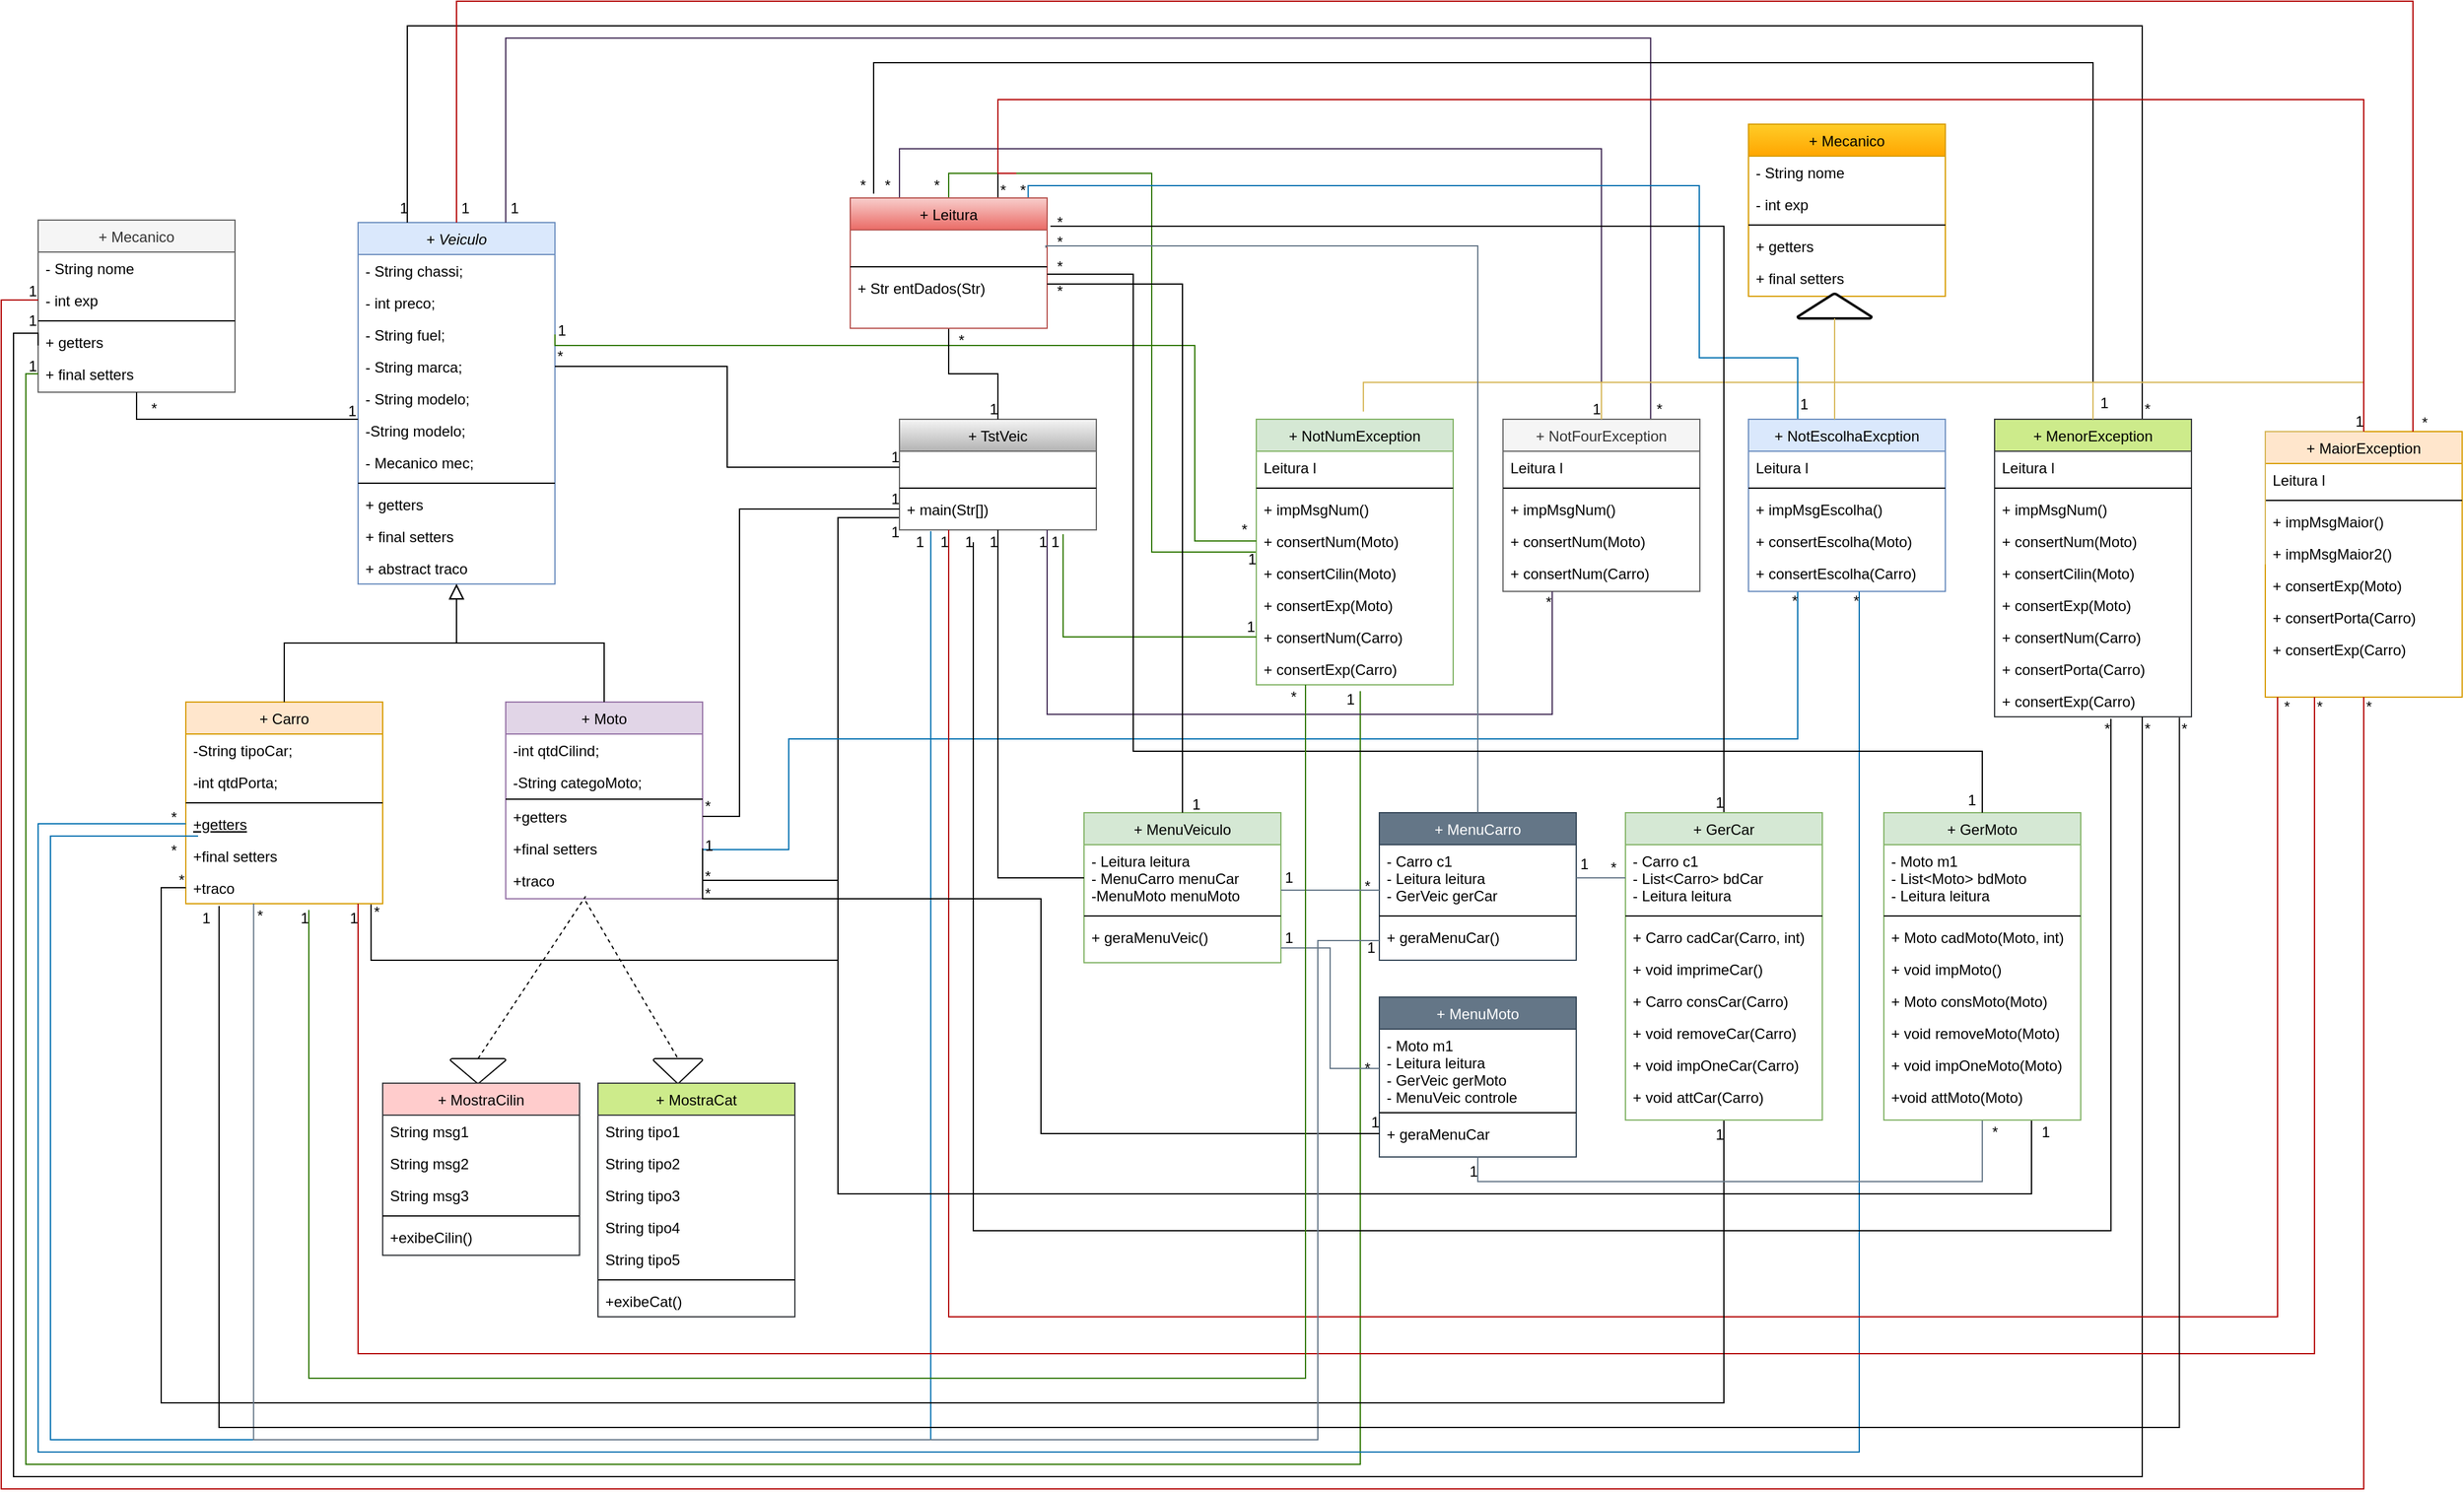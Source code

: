 <mxfile version="14.6.11" type="github">
  <diagram id="C5RBs43oDa-KdzZeNtuy" name="Page-1">
    <mxGraphModel dx="1691" dy="1582" grid="1" gridSize="10" guides="1" tooltips="1" connect="1" arrows="1" fold="1" page="1" pageScale="1" pageWidth="827" pageHeight="1169" math="0" shadow="0">
      <root>
        <mxCell id="WIyWlLk6GJQsqaUBKTNV-0" />
        <mxCell id="WIyWlLk6GJQsqaUBKTNV-1" parent="WIyWlLk6GJQsqaUBKTNV-0" />
        <mxCell id="zkfFHV4jXpPFQw0GAbJ--0" value="+ Veiculo" style="swimlane;fontStyle=2;align=center;verticalAlign=top;childLayout=stackLayout;horizontal=1;startSize=26;horizontalStack=0;resizeParent=1;resizeLast=0;collapsible=1;marginBottom=0;rounded=0;shadow=0;strokeWidth=1;fillColor=#dae8fc;strokeColor=#6c8ebf;" parent="WIyWlLk6GJQsqaUBKTNV-1" vertex="1">
          <mxGeometry x="230" y="70" width="160" height="294" as="geometry">
            <mxRectangle x="230" y="140" width="160" height="26" as="alternateBounds" />
          </mxGeometry>
        </mxCell>
        <mxCell id="zkfFHV4jXpPFQw0GAbJ--1" value="- String chassi; " style="text;align=left;verticalAlign=top;spacingLeft=4;spacingRight=4;overflow=hidden;rotatable=0;points=[[0,0.5],[1,0.5]];portConstraint=eastwest;" parent="zkfFHV4jXpPFQw0GAbJ--0" vertex="1">
          <mxGeometry y="26" width="160" height="26" as="geometry" />
        </mxCell>
        <mxCell id="zkfFHV4jXpPFQw0GAbJ--2" value="- int preco;" style="text;align=left;verticalAlign=top;spacingLeft=4;spacingRight=4;overflow=hidden;rotatable=0;points=[[0,0.5],[1,0.5]];portConstraint=eastwest;rounded=0;shadow=0;html=0;" parent="zkfFHV4jXpPFQw0GAbJ--0" vertex="1">
          <mxGeometry y="52" width="160" height="26" as="geometry" />
        </mxCell>
        <mxCell id="zkfFHV4jXpPFQw0GAbJ--3" value="- String fuel;" style="text;align=left;verticalAlign=top;spacingLeft=4;spacingRight=4;overflow=hidden;rotatable=0;points=[[0,0.5],[1,0.5]];portConstraint=eastwest;rounded=0;shadow=0;html=0;" parent="zkfFHV4jXpPFQw0GAbJ--0" vertex="1">
          <mxGeometry y="78" width="160" height="26" as="geometry" />
        </mxCell>
        <mxCell id="zkfFHV4jXpPFQw0GAbJ--5" value="- String marca;" style="text;align=left;verticalAlign=top;spacingLeft=4;spacingRight=4;overflow=hidden;rotatable=0;points=[[0,0.5],[1,0.5]];portConstraint=eastwest;" parent="zkfFHV4jXpPFQw0GAbJ--0" vertex="1">
          <mxGeometry y="104" width="160" height="26" as="geometry" />
        </mxCell>
        <mxCell id="heZIYQbvVdYCmna19ZYX-14" value="- String modelo;" style="text;align=left;verticalAlign=top;spacingLeft=4;spacingRight=4;overflow=hidden;rotatable=0;points=[[0,0.5],[1,0.5]];portConstraint=eastwest;" parent="zkfFHV4jXpPFQw0GAbJ--0" vertex="1">
          <mxGeometry y="130" width="160" height="26" as="geometry" />
        </mxCell>
        <mxCell id="heZIYQbvVdYCmna19ZYX-15" value="-String modelo;" style="text;align=left;verticalAlign=top;spacingLeft=4;spacingRight=4;overflow=hidden;rotatable=0;points=[[0,0.5],[1,0.5]];portConstraint=eastwest;" parent="zkfFHV4jXpPFQw0GAbJ--0" vertex="1">
          <mxGeometry y="156" width="160" height="26" as="geometry" />
        </mxCell>
        <mxCell id="heZIYQbvVdYCmna19ZYX-16" value="- Mecanico mec;" style="text;align=left;verticalAlign=top;spacingLeft=4;spacingRight=4;overflow=hidden;rotatable=0;points=[[0,0.5],[1,0.5]];portConstraint=eastwest;" parent="zkfFHV4jXpPFQw0GAbJ--0" vertex="1">
          <mxGeometry y="182" width="160" height="26" as="geometry" />
        </mxCell>
        <mxCell id="zkfFHV4jXpPFQw0GAbJ--4" value="" style="line;html=1;strokeWidth=1;align=left;verticalAlign=middle;spacingTop=-1;spacingLeft=3;spacingRight=3;rotatable=0;labelPosition=right;points=[];portConstraint=eastwest;" parent="zkfFHV4jXpPFQw0GAbJ--0" vertex="1">
          <mxGeometry y="208" width="160" height="8" as="geometry" />
        </mxCell>
        <mxCell id="heZIYQbvVdYCmna19ZYX-17" value="+ getters" style="text;align=left;verticalAlign=top;spacingLeft=4;spacingRight=4;overflow=hidden;rotatable=0;points=[[0,0.5],[1,0.5]];portConstraint=eastwest;" parent="zkfFHV4jXpPFQw0GAbJ--0" vertex="1">
          <mxGeometry y="216" width="160" height="26" as="geometry" />
        </mxCell>
        <mxCell id="heZIYQbvVdYCmna19ZYX-18" value="+ final setters" style="text;align=left;verticalAlign=top;spacingLeft=4;spacingRight=4;overflow=hidden;rotatable=0;points=[[0,0.5],[1,0.5]];portConstraint=eastwest;" parent="zkfFHV4jXpPFQw0GAbJ--0" vertex="1">
          <mxGeometry y="242" width="160" height="26" as="geometry" />
        </mxCell>
        <mxCell id="heZIYQbvVdYCmna19ZYX-19" value="+ abstract traco" style="text;align=left;verticalAlign=top;spacingLeft=4;spacingRight=4;overflow=hidden;rotatable=0;points=[[0,0.5],[1,0.5]];portConstraint=eastwest;" parent="zkfFHV4jXpPFQw0GAbJ--0" vertex="1">
          <mxGeometry y="268" width="160" height="26" as="geometry" />
        </mxCell>
        <mxCell id="zkfFHV4jXpPFQw0GAbJ--6" value="+ Carro" style="swimlane;fontStyle=0;align=center;verticalAlign=top;childLayout=stackLayout;horizontal=1;startSize=26;horizontalStack=0;resizeParent=1;resizeLast=0;collapsible=1;marginBottom=0;rounded=0;shadow=0;strokeWidth=1;fillColor=#ffe6cc;strokeColor=#d79b00;" parent="WIyWlLk6GJQsqaUBKTNV-1" vertex="1">
          <mxGeometry x="90" y="460" width="160" height="164" as="geometry">
            <mxRectangle x="130" y="380" width="160" height="26" as="alternateBounds" />
          </mxGeometry>
        </mxCell>
        <mxCell id="zkfFHV4jXpPFQw0GAbJ--7" value="-String tipoCar;" style="text;align=left;verticalAlign=top;spacingLeft=4;spacingRight=4;overflow=hidden;rotatable=0;points=[[0,0.5],[1,0.5]];portConstraint=eastwest;" parent="zkfFHV4jXpPFQw0GAbJ--6" vertex="1">
          <mxGeometry y="26" width="160" height="26" as="geometry" />
        </mxCell>
        <mxCell id="zkfFHV4jXpPFQw0GAbJ--8" value="-int qtdPorta;" style="text;align=left;verticalAlign=top;spacingLeft=4;spacingRight=4;overflow=hidden;rotatable=0;points=[[0,0.5],[1,0.5]];portConstraint=eastwest;rounded=0;shadow=0;html=0;" parent="zkfFHV4jXpPFQw0GAbJ--6" vertex="1">
          <mxGeometry y="52" width="160" height="26" as="geometry" />
        </mxCell>
        <mxCell id="zkfFHV4jXpPFQw0GAbJ--9" value="" style="line;html=1;strokeWidth=1;align=left;verticalAlign=middle;spacingTop=-1;spacingLeft=3;spacingRight=3;rotatable=0;labelPosition=right;points=[];portConstraint=eastwest;" parent="zkfFHV4jXpPFQw0GAbJ--6" vertex="1">
          <mxGeometry y="78" width="160" height="8" as="geometry" />
        </mxCell>
        <mxCell id="zkfFHV4jXpPFQw0GAbJ--10" value="+getters" style="text;align=left;verticalAlign=top;spacingLeft=4;spacingRight=4;overflow=hidden;rotatable=0;points=[[0,0.5],[1,0.5]];portConstraint=eastwest;fontStyle=4" parent="zkfFHV4jXpPFQw0GAbJ--6" vertex="1">
          <mxGeometry y="86" width="160" height="26" as="geometry" />
        </mxCell>
        <mxCell id="zkfFHV4jXpPFQw0GAbJ--11" value="+final setters" style="text;align=left;verticalAlign=top;spacingLeft=4;spacingRight=4;overflow=hidden;rotatable=0;points=[[0,0.5],[1,0.5]];portConstraint=eastwest;" parent="zkfFHV4jXpPFQw0GAbJ--6" vertex="1">
          <mxGeometry y="112" width="160" height="26" as="geometry" />
        </mxCell>
        <mxCell id="heZIYQbvVdYCmna19ZYX-7" value="+traco" style="text;align=left;verticalAlign=top;spacingLeft=4;spacingRight=4;overflow=hidden;rotatable=0;points=[[0,0.5],[1,0.5]];portConstraint=eastwest;" parent="zkfFHV4jXpPFQw0GAbJ--6" vertex="1">
          <mxGeometry y="138" width="160" height="26" as="geometry" />
        </mxCell>
        <mxCell id="heZIYQbvVdYCmna19ZYX-191" value="" style="endArrow=none;html=1;rounded=0;edgeStyle=orthogonalEdgeStyle;entryX=0;entryY=1;entryDx=0;entryDy=0;exitX=0.941;exitY=1.022;exitDx=0;exitDy=0;exitPerimeter=0;" parent="zkfFHV4jXpPFQw0GAbJ--6" target="heZIYQbvVdYCmna19ZYX-1" edge="1" source="heZIYQbvVdYCmna19ZYX-7">
          <mxGeometry relative="1" as="geometry">
            <mxPoint x="150" y="170" as="sourcePoint" />
            <mxPoint x="600.0" y="-171" as="targetPoint" />
            <Array as="points">
              <mxPoint x="151" y="210" />
              <mxPoint x="530" y="210" />
              <mxPoint x="530" y="-150" />
              <mxPoint x="580" y="-150" />
            </Array>
          </mxGeometry>
        </mxCell>
        <mxCell id="heZIYQbvVdYCmna19ZYX-192" value="*" style="resizable=0;html=1;align=left;verticalAlign=bottom;" parent="heZIYQbvVdYCmna19ZYX-191" connectable="0" vertex="1">
          <mxGeometry x="-1" relative="1" as="geometry">
            <mxPoint y="15" as="offset" />
          </mxGeometry>
        </mxCell>
        <mxCell id="heZIYQbvVdYCmna19ZYX-193" value="1" style="resizable=0;html=1;align=right;verticalAlign=bottom;" parent="heZIYQbvVdYCmna19ZYX-191" connectable="0" vertex="1">
          <mxGeometry x="1" relative="1" as="geometry">
            <mxPoint y="10" as="offset" />
          </mxGeometry>
        </mxCell>
        <mxCell id="zkfFHV4jXpPFQw0GAbJ--12" value="" style="endArrow=block;endSize=10;endFill=0;shadow=0;strokeWidth=1;rounded=0;edgeStyle=elbowEdgeStyle;elbow=vertical;" parent="WIyWlLk6GJQsqaUBKTNV-1" source="zkfFHV4jXpPFQw0GAbJ--6" target="zkfFHV4jXpPFQw0GAbJ--0" edge="1">
          <mxGeometry width="160" relative="1" as="geometry">
            <mxPoint x="200" y="203" as="sourcePoint" />
            <mxPoint x="200" y="203" as="targetPoint" />
          </mxGeometry>
        </mxCell>
        <mxCell id="zkfFHV4jXpPFQw0GAbJ--13" value="+ Moto" style="swimlane;fontStyle=0;align=center;verticalAlign=top;childLayout=stackLayout;horizontal=1;startSize=26;horizontalStack=0;resizeParent=1;resizeLast=0;collapsible=1;marginBottom=0;rounded=0;shadow=0;strokeWidth=1;fillColor=#e1d5e7;strokeColor=#9673a6;" parent="WIyWlLk6GJQsqaUBKTNV-1" vertex="1">
          <mxGeometry x="350" y="460" width="160" height="160" as="geometry">
            <mxRectangle x="340" y="380" width="170" height="26" as="alternateBounds" />
          </mxGeometry>
        </mxCell>
        <mxCell id="zkfFHV4jXpPFQw0GAbJ--14" value="-int qtdCilind;" style="text;align=left;verticalAlign=top;spacingLeft=4;spacingRight=4;overflow=hidden;rotatable=0;points=[[0,0.5],[1,0.5]];portConstraint=eastwest;" parent="zkfFHV4jXpPFQw0GAbJ--13" vertex="1">
          <mxGeometry y="26" width="160" height="26" as="geometry" />
        </mxCell>
        <mxCell id="heZIYQbvVdYCmna19ZYX-8" value="-String categoMoto;" style="text;align=left;verticalAlign=top;spacingLeft=4;spacingRight=4;overflow=hidden;rotatable=0;points=[[0,0.5],[1,0.5]];portConstraint=eastwest;" parent="zkfFHV4jXpPFQw0GAbJ--13" vertex="1">
          <mxGeometry y="52" width="160" height="26" as="geometry" />
        </mxCell>
        <mxCell id="zkfFHV4jXpPFQw0GAbJ--15" value="" style="line;html=1;strokeWidth=1;align=left;verticalAlign=middle;spacingTop=-1;spacingLeft=3;spacingRight=3;rotatable=0;labelPosition=right;points=[];portConstraint=eastwest;" parent="zkfFHV4jXpPFQw0GAbJ--13" vertex="1">
          <mxGeometry y="78" width="160" height="2" as="geometry" />
        </mxCell>
        <mxCell id="heZIYQbvVdYCmna19ZYX-9" value="+getters" style="text;align=left;verticalAlign=top;spacingLeft=4;spacingRight=4;overflow=hidden;rotatable=0;points=[[0,0.5],[1,0.5]];portConstraint=eastwest;" parent="zkfFHV4jXpPFQw0GAbJ--13" vertex="1">
          <mxGeometry y="80" width="160" height="26" as="geometry" />
        </mxCell>
        <mxCell id="heZIYQbvVdYCmna19ZYX-10" value="+final setters" style="text;align=left;verticalAlign=top;spacingLeft=4;spacingRight=4;overflow=hidden;rotatable=0;points=[[0,0.5],[1,0.5]];portConstraint=eastwest;" parent="zkfFHV4jXpPFQw0GAbJ--13" vertex="1">
          <mxGeometry y="106" width="160" height="26" as="geometry" />
        </mxCell>
        <mxCell id="heZIYQbvVdYCmna19ZYX-11" value="+traco" style="text;align=left;verticalAlign=top;spacingLeft=4;spacingRight=4;overflow=hidden;rotatable=0;points=[[0,0.5],[1,0.5]];portConstraint=eastwest;" parent="zkfFHV4jXpPFQw0GAbJ--13" vertex="1">
          <mxGeometry y="132" width="160" height="26" as="geometry" />
        </mxCell>
        <mxCell id="zkfFHV4jXpPFQw0GAbJ--16" value="" style="endArrow=block;endSize=10;endFill=0;shadow=0;strokeWidth=1;rounded=0;edgeStyle=elbowEdgeStyle;elbow=vertical;" parent="WIyWlLk6GJQsqaUBKTNV-1" source="zkfFHV4jXpPFQw0GAbJ--13" target="zkfFHV4jXpPFQw0GAbJ--0" edge="1">
          <mxGeometry width="160" relative="1" as="geometry">
            <mxPoint x="210" y="373" as="sourcePoint" />
            <mxPoint x="310" y="271" as="targetPoint" />
          </mxGeometry>
        </mxCell>
        <mxCell id="zkfFHV4jXpPFQw0GAbJ--17" value="+ Mecanico" style="swimlane;fontStyle=0;align=center;verticalAlign=top;childLayout=stackLayout;horizontal=1;startSize=26;horizontalStack=0;resizeParent=1;resizeLast=0;collapsible=1;marginBottom=0;rounded=0;shadow=0;strokeWidth=1;fillColor=#f5f5f5;strokeColor=#666666;fontColor=#333333;" parent="WIyWlLk6GJQsqaUBKTNV-1" vertex="1">
          <mxGeometry x="-30" y="68" width="160" height="140" as="geometry">
            <mxRectangle x="550" y="140" width="160" height="26" as="alternateBounds" />
          </mxGeometry>
        </mxCell>
        <mxCell id="zkfFHV4jXpPFQw0GAbJ--18" value="- String nome" style="text;align=left;verticalAlign=top;spacingLeft=4;spacingRight=4;overflow=hidden;rotatable=0;points=[[0,0.5],[1,0.5]];portConstraint=eastwest;" parent="zkfFHV4jXpPFQw0GAbJ--17" vertex="1">
          <mxGeometry y="26" width="160" height="26" as="geometry" />
        </mxCell>
        <mxCell id="zkfFHV4jXpPFQw0GAbJ--19" value="- int exp" style="text;align=left;verticalAlign=top;spacingLeft=4;spacingRight=4;overflow=hidden;rotatable=0;points=[[0,0.5],[1,0.5]];portConstraint=eastwest;rounded=0;shadow=0;html=0;" parent="zkfFHV4jXpPFQw0GAbJ--17" vertex="1">
          <mxGeometry y="52" width="160" height="26" as="geometry" />
        </mxCell>
        <mxCell id="zkfFHV4jXpPFQw0GAbJ--23" value="" style="line;html=1;strokeWidth=1;align=left;verticalAlign=middle;spacingTop=-1;spacingLeft=3;spacingRight=3;rotatable=0;labelPosition=right;points=[];portConstraint=eastwest;" parent="zkfFHV4jXpPFQw0GAbJ--17" vertex="1">
          <mxGeometry y="78" width="160" height="8" as="geometry" />
        </mxCell>
        <mxCell id="zkfFHV4jXpPFQw0GAbJ--24" value="+ getters" style="text;align=left;verticalAlign=top;spacingLeft=4;spacingRight=4;overflow=hidden;rotatable=0;points=[[0,0.5],[1,0.5]];portConstraint=eastwest;" parent="zkfFHV4jXpPFQw0GAbJ--17" vertex="1">
          <mxGeometry y="86" width="160" height="26" as="geometry" />
        </mxCell>
        <mxCell id="zkfFHV4jXpPFQw0GAbJ--25" value="+ final setters" style="text;align=left;verticalAlign=top;spacingLeft=4;spacingRight=4;overflow=hidden;rotatable=0;points=[[0,0.5],[1,0.5]];portConstraint=eastwest;" parent="zkfFHV4jXpPFQw0GAbJ--17" vertex="1">
          <mxGeometry y="112" width="160" height="26" as="geometry" />
        </mxCell>
        <mxCell id="zkfFHV4jXpPFQw0GAbJ--26" value="" style="endArrow=none;shadow=0;strokeWidth=1;rounded=0;endFill=0;edgeStyle=elbowEdgeStyle;elbow=vertical;" parent="WIyWlLk6GJQsqaUBKTNV-1" source="zkfFHV4jXpPFQw0GAbJ--0" target="zkfFHV4jXpPFQw0GAbJ--17" edge="1">
          <mxGeometry x="0.5" y="41" relative="1" as="geometry">
            <mxPoint x="380" y="192" as="sourcePoint" />
            <mxPoint x="540" y="192" as="targetPoint" />
            <mxPoint x="-40" y="32" as="offset" />
            <Array as="points">
              <mxPoint x="180" y="230" />
              <mxPoint x="210" y="210" />
              <mxPoint x="160" y="320" />
            </Array>
          </mxGeometry>
        </mxCell>
        <mxCell id="zkfFHV4jXpPFQw0GAbJ--27" value="1" style="resizable=0;align=left;verticalAlign=bottom;labelBackgroundColor=none;fontSize=12;" parent="zkfFHV4jXpPFQw0GAbJ--26" connectable="0" vertex="1">
          <mxGeometry x="-1" relative="1" as="geometry">
            <mxPoint x="-10" y="2" as="offset" />
          </mxGeometry>
        </mxCell>
        <mxCell id="heZIYQbvVdYCmna19ZYX-1" value="+ TstVeic" style="swimlane;fontStyle=0;align=center;verticalAlign=top;childLayout=stackLayout;horizontal=1;startSize=26;horizontalStack=0;resizeParent=1;resizeLast=0;collapsible=1;marginBottom=0;rounded=0;shadow=0;strokeWidth=1;gradientColor=#b3b3b3;fillColor=#f5f5f5;strokeColor=#666666;" parent="WIyWlLk6GJQsqaUBKTNV-1" vertex="1">
          <mxGeometry x="670" y="230" width="160" height="90" as="geometry">
            <mxRectangle x="230" y="140" width="160" height="26" as="alternateBounds" />
          </mxGeometry>
        </mxCell>
        <mxCell id="heZIYQbvVdYCmna19ZYX-4" value=" " style="text;align=left;verticalAlign=top;spacingLeft=4;spacingRight=4;overflow=hidden;rotatable=0;points=[[0,0.5],[1,0.5]];portConstraint=eastwest;rounded=0;shadow=0;html=0;" parent="heZIYQbvVdYCmna19ZYX-1" vertex="1">
          <mxGeometry y="26" width="160" height="26" as="geometry" />
        </mxCell>
        <mxCell id="heZIYQbvVdYCmna19ZYX-5" value="" style="line;html=1;strokeWidth=1;align=left;verticalAlign=middle;spacingTop=-1;spacingLeft=3;spacingRight=3;rotatable=0;labelPosition=right;points=[];portConstraint=eastwest;" parent="heZIYQbvVdYCmna19ZYX-1" vertex="1">
          <mxGeometry y="52" width="160" height="8" as="geometry" />
        </mxCell>
        <mxCell id="heZIYQbvVdYCmna19ZYX-6" value="+ main(Str[])" style="text;align=left;verticalAlign=top;spacingLeft=4;spacingRight=4;overflow=hidden;rotatable=0;points=[[0,0.5],[1,0.5]];portConstraint=eastwest;" parent="heZIYQbvVdYCmna19ZYX-1" vertex="1">
          <mxGeometry y="60" width="160" height="26" as="geometry" />
        </mxCell>
        <mxCell id="heZIYQbvVdYCmna19ZYX-31" value="" style="endArrow=none;html=1;rounded=0;edgeStyle=orthogonalEdgeStyle;entryX=0;entryY=0.5;entryDx=0;entryDy=0;" parent="WIyWlLk6GJQsqaUBKTNV-1" source="zkfFHV4jXpPFQw0GAbJ--5" target="heZIYQbvVdYCmna19ZYX-4" edge="1">
          <mxGeometry relative="1" as="geometry">
            <mxPoint x="400" y="180" as="sourcePoint" />
            <mxPoint x="510" y="211" as="targetPoint" />
            <Array as="points" />
          </mxGeometry>
        </mxCell>
        <mxCell id="heZIYQbvVdYCmna19ZYX-32" value="*" style="resizable=0;html=1;align=left;verticalAlign=bottom;" parent="heZIYQbvVdYCmna19ZYX-31" connectable="0" vertex="1">
          <mxGeometry x="-1" relative="1" as="geometry" />
        </mxCell>
        <mxCell id="heZIYQbvVdYCmna19ZYX-33" value="1" style="resizable=0;html=1;align=right;verticalAlign=bottom;" parent="heZIYQbvVdYCmna19ZYX-31" connectable="0" vertex="1">
          <mxGeometry x="1" relative="1" as="geometry" />
        </mxCell>
        <mxCell id="heZIYQbvVdYCmna19ZYX-38" value="" style="endArrow=none;html=1;rounded=0;dashed=1;entryX=0.406;entryY=1;entryDx=0;entryDy=0;entryPerimeter=0;exitX=0.5;exitY=0;exitDx=0;exitDy=0;exitPerimeter=0;" parent="WIyWlLk6GJQsqaUBKTNV-1" source="heZIYQbvVdYCmna19ZYX-42" target="heZIYQbvVdYCmna19ZYX-11" edge="1">
          <mxGeometry relative="1" as="geometry">
            <mxPoint x="260" y="730" as="sourcePoint" />
            <mxPoint x="370" y="630" as="targetPoint" />
          </mxGeometry>
        </mxCell>
        <mxCell id="heZIYQbvVdYCmna19ZYX-40" value="" style="endArrow=none;html=1;rounded=0;dashed=1;exitX=0.406;exitY=1.154;exitDx=0;exitDy=0;exitPerimeter=0;entryX=0.5;entryY=0;entryDx=0;entryDy=0;entryPerimeter=0;" parent="WIyWlLk6GJQsqaUBKTNV-1" source="heZIYQbvVdYCmna19ZYX-11" target="heZIYQbvVdYCmna19ZYX-43" edge="1">
          <mxGeometry relative="1" as="geometry">
            <mxPoint x="390" y="680" as="sourcePoint" />
            <mxPoint x="520" y="730" as="targetPoint" />
          </mxGeometry>
        </mxCell>
        <mxCell id="heZIYQbvVdYCmna19ZYX-42" value="" style="strokeWidth=1;html=1;shape=mxgraph.flowchart.merge_or_storage;whiteSpace=wrap;" parent="WIyWlLk6GJQsqaUBKTNV-1" vertex="1">
          <mxGeometry x="305" y="750" width="45" height="20" as="geometry" />
        </mxCell>
        <mxCell id="heZIYQbvVdYCmna19ZYX-43" value="" style="strokeWidth=1;html=1;shape=mxgraph.flowchart.merge_or_storage;whiteSpace=wrap;" parent="WIyWlLk6GJQsqaUBKTNV-1" vertex="1">
          <mxGeometry x="470" y="750" width="40" height="20" as="geometry" />
        </mxCell>
        <mxCell id="heZIYQbvVdYCmna19ZYX-44" value="+ MostraCilin" style="swimlane;fontStyle=0;align=center;verticalAlign=top;childLayout=stackLayout;horizontal=1;startSize=26;horizontalStack=0;resizeParent=1;resizeLast=0;collapsible=1;marginBottom=0;rounded=0;shadow=0;strokeWidth=1;fillColor=#ffcccc;strokeColor=#36393d;" parent="WIyWlLk6GJQsqaUBKTNV-1" vertex="1">
          <mxGeometry x="250" y="770" width="160" height="140" as="geometry">
            <mxRectangle x="130" y="380" width="160" height="26" as="alternateBounds" />
          </mxGeometry>
        </mxCell>
        <mxCell id="heZIYQbvVdYCmna19ZYX-45" value="String msg1" style="text;align=left;verticalAlign=top;spacingLeft=4;spacingRight=4;overflow=hidden;rotatable=0;points=[[0,0.5],[1,0.5]];portConstraint=eastwest;" parent="heZIYQbvVdYCmna19ZYX-44" vertex="1">
          <mxGeometry y="26" width="160" height="26" as="geometry" />
        </mxCell>
        <mxCell id="heZIYQbvVdYCmna19ZYX-49" value="String msg2" style="text;align=left;verticalAlign=top;spacingLeft=4;spacingRight=4;overflow=hidden;rotatable=0;points=[[0,0.5],[1,0.5]];portConstraint=eastwest;" parent="heZIYQbvVdYCmna19ZYX-44" vertex="1">
          <mxGeometry y="52" width="160" height="26" as="geometry" />
        </mxCell>
        <mxCell id="heZIYQbvVdYCmna19ZYX-61" value="String msg3" style="text;align=left;verticalAlign=top;spacingLeft=4;spacingRight=4;overflow=hidden;rotatable=0;points=[[0,0.5],[1,0.5]];portConstraint=eastwest;" parent="heZIYQbvVdYCmna19ZYX-44" vertex="1">
          <mxGeometry y="78" width="160" height="26" as="geometry" />
        </mxCell>
        <mxCell id="heZIYQbvVdYCmna19ZYX-47" value="" style="line;html=1;strokeWidth=1;align=left;verticalAlign=middle;spacingTop=-1;spacingLeft=3;spacingRight=3;rotatable=0;labelPosition=right;points=[];portConstraint=eastwest;" parent="heZIYQbvVdYCmna19ZYX-44" vertex="1">
          <mxGeometry y="104" width="160" height="8" as="geometry" />
        </mxCell>
        <mxCell id="heZIYQbvVdYCmna19ZYX-50" value="+exibeCilin()" style="text;align=left;verticalAlign=top;spacingLeft=4;spacingRight=4;overflow=hidden;rotatable=0;points=[[0,0.5],[1,0.5]];portConstraint=eastwest;" parent="heZIYQbvVdYCmna19ZYX-44" vertex="1">
          <mxGeometry y="112" width="160" height="26" as="geometry" />
        </mxCell>
        <mxCell id="heZIYQbvVdYCmna19ZYX-51" value="+ MostraCat" style="swimlane;fontStyle=0;align=center;verticalAlign=top;childLayout=stackLayout;horizontal=1;startSize=26;horizontalStack=0;resizeParent=1;resizeLast=0;collapsible=1;marginBottom=0;rounded=0;shadow=0;strokeWidth=1;fillColor=#cdeb8b;strokeColor=#36393d;" parent="WIyWlLk6GJQsqaUBKTNV-1" vertex="1">
          <mxGeometry x="425" y="770" width="160" height="190" as="geometry">
            <mxRectangle x="130" y="380" width="160" height="26" as="alternateBounds" />
          </mxGeometry>
        </mxCell>
        <mxCell id="heZIYQbvVdYCmna19ZYX-52" value="String tipo1" style="text;align=left;verticalAlign=top;spacingLeft=4;spacingRight=4;overflow=hidden;rotatable=0;points=[[0,0.5],[1,0.5]];portConstraint=eastwest;" parent="heZIYQbvVdYCmna19ZYX-51" vertex="1">
          <mxGeometry y="26" width="160" height="26" as="geometry" />
        </mxCell>
        <mxCell id="heZIYQbvVdYCmna19ZYX-55" value="String tipo2" style="text;align=left;verticalAlign=top;spacingLeft=4;spacingRight=4;overflow=hidden;rotatable=0;points=[[0,0.5],[1,0.5]];portConstraint=eastwest;fontStyle=0" parent="heZIYQbvVdYCmna19ZYX-51" vertex="1">
          <mxGeometry y="52" width="160" height="26" as="geometry" />
        </mxCell>
        <mxCell id="heZIYQbvVdYCmna19ZYX-56" value="String tipo3&#xa;&#xa;&lt;span style=&quot;color: rgb(0, 0, 0); font-family: helvetica; font-size: 12px; font-style: normal; font-weight: 400; letter-spacing: normal; text-align: left; text-indent: 0px; text-transform: none; word-spacing: 0px; background-color: rgb(248, 249, 250); display: inline; float: none;&quot;&gt;String tipo1&lt;/span&gt;&#xa;&#xa;" style="text;align=left;verticalAlign=top;spacingLeft=4;spacingRight=4;overflow=hidden;rotatable=0;points=[[0,0.5],[1,0.5]];portConstraint=eastwest;" parent="heZIYQbvVdYCmna19ZYX-51" vertex="1">
          <mxGeometry y="78" width="160" height="26" as="geometry" />
        </mxCell>
        <mxCell id="heZIYQbvVdYCmna19ZYX-53" value="String tipo4" style="text;align=left;verticalAlign=top;spacingLeft=4;spacingRight=4;overflow=hidden;rotatable=0;points=[[0,0.5],[1,0.5]];portConstraint=eastwest;rounded=0;shadow=0;html=0;" parent="heZIYQbvVdYCmna19ZYX-51" vertex="1">
          <mxGeometry y="104" width="160" height="26" as="geometry" />
        </mxCell>
        <mxCell id="heZIYQbvVdYCmna19ZYX-57" value="String tipo5" style="text;align=left;verticalAlign=top;spacingLeft=4;spacingRight=4;overflow=hidden;rotatable=0;points=[[0,0.5],[1,0.5]];portConstraint=eastwest;" parent="heZIYQbvVdYCmna19ZYX-51" vertex="1">
          <mxGeometry y="130" width="160" height="26" as="geometry" />
        </mxCell>
        <mxCell id="heZIYQbvVdYCmna19ZYX-54" value="" style="line;html=1;strokeWidth=1;align=left;verticalAlign=middle;spacingTop=-1;spacingLeft=3;spacingRight=3;rotatable=0;labelPosition=right;points=[];portConstraint=eastwest;" parent="heZIYQbvVdYCmna19ZYX-51" vertex="1">
          <mxGeometry y="156" width="160" height="8" as="geometry" />
        </mxCell>
        <mxCell id="heZIYQbvVdYCmna19ZYX-62" value="+exibeCat()" style="text;align=left;verticalAlign=top;spacingLeft=4;spacingRight=4;overflow=hidden;rotatable=0;points=[[0,0.5],[1,0.5]];portConstraint=eastwest;" parent="heZIYQbvVdYCmna19ZYX-51" vertex="1">
          <mxGeometry y="164" width="160" height="26" as="geometry" />
        </mxCell>
        <mxCell id="r1Lx3JWqjmOsp5cAbKWG-88" style="edgeStyle=orthogonalEdgeStyle;rounded=0;orthogonalLoop=1;jettySize=auto;html=1;entryX=0.5;entryY=0;entryDx=0;entryDy=0;startArrow=none;startFill=0;endArrow=none;endFill=0;strokeWidth=1;strokeColor=#2D7600;" parent="WIyWlLk6GJQsqaUBKTNV-1" source="heZIYQbvVdYCmna19ZYX-65" target="r1Lx3JWqjmOsp5cAbKWG-78" edge="1">
          <mxGeometry relative="1" as="geometry" />
        </mxCell>
        <mxCell id="heZIYQbvVdYCmna19ZYX-65" value="+ NotNumException" style="swimlane;fontStyle=0;align=center;verticalAlign=top;childLayout=stackLayout;horizontal=1;startSize=26;horizontalStack=0;resizeParent=1;resizeLast=0;collapsible=1;marginBottom=0;rounded=0;shadow=0;strokeWidth=1;fillColor=#d5e8d4;strokeColor=#82b366;" parent="WIyWlLk6GJQsqaUBKTNV-1" vertex="1">
          <mxGeometry x="960" y="230" width="160" height="216" as="geometry">
            <mxRectangle x="550" y="140" width="160" height="26" as="alternateBounds" />
          </mxGeometry>
        </mxCell>
        <mxCell id="heZIYQbvVdYCmna19ZYX-66" value="Leitura l" style="text;align=left;verticalAlign=top;spacingLeft=4;spacingRight=4;overflow=hidden;rotatable=0;points=[[0,0.5],[1,0.5]];portConstraint=eastwest;" parent="heZIYQbvVdYCmna19ZYX-65" vertex="1">
          <mxGeometry y="26" width="160" height="26" as="geometry" />
        </mxCell>
        <mxCell id="heZIYQbvVdYCmna19ZYX-68" value="" style="line;html=1;strokeWidth=1;align=left;verticalAlign=middle;spacingTop=-1;spacingLeft=3;spacingRight=3;rotatable=0;labelPosition=right;points=[];portConstraint=eastwest;" parent="heZIYQbvVdYCmna19ZYX-65" vertex="1">
          <mxGeometry y="52" width="160" height="8" as="geometry" />
        </mxCell>
        <mxCell id="heZIYQbvVdYCmna19ZYX-69" value="+ impMsgNum()" style="text;align=left;verticalAlign=top;spacingLeft=4;spacingRight=4;overflow=hidden;rotatable=0;points=[[0,0.5],[1,0.5]];portConstraint=eastwest;" parent="heZIYQbvVdYCmna19ZYX-65" vertex="1">
          <mxGeometry y="60" width="160" height="26" as="geometry" />
        </mxCell>
        <mxCell id="heZIYQbvVdYCmna19ZYX-70" value="+ consertNum(Moto)" style="text;align=left;verticalAlign=top;spacingLeft=4;spacingRight=4;overflow=hidden;rotatable=0;points=[[0,0.5],[1,0.5]];portConstraint=eastwest;" parent="heZIYQbvVdYCmna19ZYX-65" vertex="1">
          <mxGeometry y="86" width="160" height="26" as="geometry" />
        </mxCell>
        <mxCell id="heZIYQbvVdYCmna19ZYX-128" value="+ consertCilin(Moto)" style="text;align=left;verticalAlign=top;spacingLeft=4;spacingRight=4;overflow=hidden;rotatable=0;points=[[0,0.5],[1,0.5]];portConstraint=eastwest;" parent="heZIYQbvVdYCmna19ZYX-65" vertex="1">
          <mxGeometry y="112" width="160" height="26" as="geometry" />
        </mxCell>
        <mxCell id="heZIYQbvVdYCmna19ZYX-129" value="+ consertExp(Moto)" style="text;align=left;verticalAlign=top;spacingLeft=4;spacingRight=4;overflow=hidden;rotatable=0;points=[[0,0.5],[1,0.5]];portConstraint=eastwest;" parent="heZIYQbvVdYCmna19ZYX-65" vertex="1">
          <mxGeometry y="138" width="160" height="26" as="geometry" />
        </mxCell>
        <mxCell id="heZIYQbvVdYCmna19ZYX-130" value="+ consertNum(Carro)" style="text;align=left;verticalAlign=top;spacingLeft=4;spacingRight=4;overflow=hidden;rotatable=0;points=[[0,0.5],[1,0.5]];portConstraint=eastwest;" parent="heZIYQbvVdYCmna19ZYX-65" vertex="1">
          <mxGeometry y="164" width="160" height="26" as="geometry" />
        </mxCell>
        <mxCell id="heZIYQbvVdYCmna19ZYX-131" value="+ consertExp(Carro)" style="text;align=left;verticalAlign=top;spacingLeft=4;spacingRight=4;overflow=hidden;rotatable=0;points=[[0,0.5],[1,0.5]];portConstraint=eastwest;" parent="heZIYQbvVdYCmna19ZYX-65" vertex="1">
          <mxGeometry y="190" width="160" height="26" as="geometry" />
        </mxCell>
        <mxCell id="heZIYQbvVdYCmna19ZYX-81" value="" style="endArrow=none;html=1;rounded=0;edgeStyle=orthogonalEdgeStyle;entryX=0.544;entryY=-0.029;entryDx=0;entryDy=0;entryPerimeter=0;exitX=0.5;exitY=0;exitDx=0;exitDy=0;exitPerimeter=0;fillColor=#fff2cc;strokeColor=#d6b656;" parent="WIyWlLk6GJQsqaUBKTNV-1" source="heZIYQbvVdYCmna19ZYX-99" target="heZIYQbvVdYCmna19ZYX-65" edge="1">
          <mxGeometry relative="1" as="geometry">
            <mxPoint x="1170" y="150" as="sourcePoint" />
            <mxPoint x="1040" y="230" as="targetPoint" />
            <Array as="points">
              <mxPoint x="1430" y="200" />
              <mxPoint x="1047" y="200" />
            </Array>
          </mxGeometry>
        </mxCell>
        <mxCell id="heZIYQbvVdYCmna19ZYX-82" value="*" style="resizable=0;html=1;align=left;verticalAlign=bottom;" parent="heZIYQbvVdYCmna19ZYX-81" connectable="0" vertex="1">
          <mxGeometry x="-1" relative="1" as="geometry" />
        </mxCell>
        <mxCell id="heZIYQbvVdYCmna19ZYX-84" value="+ Mecanico" style="swimlane;fontStyle=0;align=center;verticalAlign=top;childLayout=stackLayout;horizontal=1;startSize=26;horizontalStack=0;resizeParent=1;resizeLast=0;collapsible=1;marginBottom=0;rounded=0;shadow=0;strokeWidth=1;fillColor=#ffcd28;strokeColor=#d79b00;gradientColor=#ffa500;" parent="WIyWlLk6GJQsqaUBKTNV-1" vertex="1">
          <mxGeometry x="1360" y="-10" width="160" height="140" as="geometry">
            <mxRectangle x="550" y="140" width="160" height="26" as="alternateBounds" />
          </mxGeometry>
        </mxCell>
        <mxCell id="heZIYQbvVdYCmna19ZYX-85" value="- String nome" style="text;align=left;verticalAlign=top;spacingLeft=4;spacingRight=4;overflow=hidden;rotatable=0;points=[[0,0.5],[1,0.5]];portConstraint=eastwest;" parent="heZIYQbvVdYCmna19ZYX-84" vertex="1">
          <mxGeometry y="26" width="160" height="26" as="geometry" />
        </mxCell>
        <mxCell id="heZIYQbvVdYCmna19ZYX-86" value="- int exp" style="text;align=left;verticalAlign=top;spacingLeft=4;spacingRight=4;overflow=hidden;rotatable=0;points=[[0,0.5],[1,0.5]];portConstraint=eastwest;rounded=0;shadow=0;html=0;" parent="heZIYQbvVdYCmna19ZYX-84" vertex="1">
          <mxGeometry y="52" width="160" height="26" as="geometry" />
        </mxCell>
        <mxCell id="heZIYQbvVdYCmna19ZYX-87" value="" style="line;html=1;strokeWidth=1;align=left;verticalAlign=middle;spacingTop=-1;spacingLeft=3;spacingRight=3;rotatable=0;labelPosition=right;points=[];portConstraint=eastwest;" parent="heZIYQbvVdYCmna19ZYX-84" vertex="1">
          <mxGeometry y="78" width="160" height="8" as="geometry" />
        </mxCell>
        <mxCell id="heZIYQbvVdYCmna19ZYX-88" value="+ getters" style="text;align=left;verticalAlign=top;spacingLeft=4;spacingRight=4;overflow=hidden;rotatable=0;points=[[0,0.5],[1,0.5]];portConstraint=eastwest;" parent="heZIYQbvVdYCmna19ZYX-84" vertex="1">
          <mxGeometry y="86" width="160" height="26" as="geometry" />
        </mxCell>
        <mxCell id="heZIYQbvVdYCmna19ZYX-89" value="+ final setters" style="text;align=left;verticalAlign=top;spacingLeft=4;spacingRight=4;overflow=hidden;rotatable=0;points=[[0,0.5],[1,0.5]];portConstraint=eastwest;" parent="heZIYQbvVdYCmna19ZYX-84" vertex="1">
          <mxGeometry y="112" width="160" height="26" as="geometry" />
        </mxCell>
        <mxCell id="r1Lx3JWqjmOsp5cAbKWG-89" style="edgeStyle=orthogonalEdgeStyle;rounded=0;orthogonalLoop=1;jettySize=auto;html=1;entryX=0.25;entryY=0;entryDx=0;entryDy=0;startArrow=none;startFill=0;endArrow=none;endFill=0;strokeWidth=1;strokeColor=#432D57;" parent="WIyWlLk6GJQsqaUBKTNV-1" source="heZIYQbvVdYCmna19ZYX-90" target="r1Lx3JWqjmOsp5cAbKWG-78" edge="1">
          <mxGeometry relative="1" as="geometry">
            <Array as="points">
              <mxPoint x="1241" y="10" />
              <mxPoint x="670" y="10" />
            </Array>
          </mxGeometry>
        </mxCell>
        <mxCell id="GQeZM_F2ukLfjCd83Ydf-76" style="edgeStyle=orthogonalEdgeStyle;rounded=0;orthogonalLoop=1;jettySize=auto;html=1;exitX=0.75;exitY=0;exitDx=0;exitDy=0;entryX=0.75;entryY=0;entryDx=0;entryDy=0;fontSize=12;endArrow=none;endFill=0;strokeColor=#432D57;" edge="1" parent="WIyWlLk6GJQsqaUBKTNV-1" source="heZIYQbvVdYCmna19ZYX-90" target="zkfFHV4jXpPFQw0GAbJ--0">
          <mxGeometry relative="1" as="geometry">
            <Array as="points">
              <mxPoint x="1281" y="-80" />
              <mxPoint x="350" y="-80" />
            </Array>
          </mxGeometry>
        </mxCell>
        <mxCell id="heZIYQbvVdYCmna19ZYX-90" value="+ NotFourException" style="swimlane;fontStyle=0;align=center;verticalAlign=top;childLayout=stackLayout;horizontal=1;startSize=26;horizontalStack=0;resizeParent=1;resizeLast=0;collapsible=1;marginBottom=0;rounded=0;shadow=0;strokeWidth=1;fillColor=#f5f5f5;strokeColor=#666666;fontColor=#333333;" parent="WIyWlLk6GJQsqaUBKTNV-1" vertex="1">
          <mxGeometry x="1160.5" y="230" width="160" height="140" as="geometry">
            <mxRectangle x="550" y="140" width="160" height="26" as="alternateBounds" />
          </mxGeometry>
        </mxCell>
        <mxCell id="heZIYQbvVdYCmna19ZYX-136" value="Leitura l" style="text;align=left;verticalAlign=top;spacingLeft=4;spacingRight=4;overflow=hidden;rotatable=0;points=[[0,0.5],[1,0.5]];portConstraint=eastwest;" parent="heZIYQbvVdYCmna19ZYX-90" vertex="1">
          <mxGeometry y="26" width="160" height="26" as="geometry" />
        </mxCell>
        <mxCell id="heZIYQbvVdYCmna19ZYX-93" value="" style="line;html=1;strokeWidth=1;align=left;verticalAlign=middle;spacingTop=-1;spacingLeft=3;spacingRight=3;rotatable=0;labelPosition=right;points=[];portConstraint=eastwest;" parent="heZIYQbvVdYCmna19ZYX-90" vertex="1">
          <mxGeometry y="52" width="160" height="8" as="geometry" />
        </mxCell>
        <mxCell id="heZIYQbvVdYCmna19ZYX-132" value="+ impMsgNum()" style="text;align=left;verticalAlign=top;spacingLeft=4;spacingRight=4;overflow=hidden;rotatable=0;points=[[0,0.5],[1,0.5]];portConstraint=eastwest;" parent="heZIYQbvVdYCmna19ZYX-90" vertex="1">
          <mxGeometry y="60" width="160" height="26" as="geometry" />
        </mxCell>
        <mxCell id="heZIYQbvVdYCmna19ZYX-133" value="+ consertNum(Moto)" style="text;align=left;verticalAlign=top;spacingLeft=4;spacingRight=4;overflow=hidden;rotatable=0;points=[[0,0.5],[1,0.5]];portConstraint=eastwest;" parent="heZIYQbvVdYCmna19ZYX-90" vertex="1">
          <mxGeometry y="86" width="160" height="26" as="geometry" />
        </mxCell>
        <mxCell id="heZIYQbvVdYCmna19ZYX-134" value="+ consertNum(Carro)" style="text;align=left;verticalAlign=top;spacingLeft=4;spacingRight=4;overflow=hidden;rotatable=0;points=[[0,0.5],[1,0.5]];portConstraint=eastwest;" parent="heZIYQbvVdYCmna19ZYX-90" vertex="1">
          <mxGeometry y="112" width="160" height="26" as="geometry" />
        </mxCell>
        <mxCell id="heZIYQbvVdYCmna19ZYX-96" value="" style="endArrow=none;html=1;rounded=0;edgeStyle=orthogonalEdgeStyle;exitX=0.5;exitY=0;exitDx=0;exitDy=0;entryX=0.5;entryY=0;entryDx=0;entryDy=0;entryPerimeter=0;fillColor=#fff2cc;strokeColor=#d6b656;" parent="WIyWlLk6GJQsqaUBKTNV-1" source="heZIYQbvVdYCmna19ZYX-90" target="heZIYQbvVdYCmna19ZYX-99" edge="1">
          <mxGeometry relative="1" as="geometry">
            <mxPoint x="1190" y="120" as="sourcePoint" />
            <mxPoint x="1220" y="140" as="targetPoint" />
            <Array as="points">
              <mxPoint x="1241" y="200" />
              <mxPoint x="1430" y="200" />
            </Array>
          </mxGeometry>
        </mxCell>
        <mxCell id="heZIYQbvVdYCmna19ZYX-98" value="1" style="resizable=0;html=1;align=right;verticalAlign=bottom;" parent="heZIYQbvVdYCmna19ZYX-96" connectable="0" vertex="1">
          <mxGeometry x="1" relative="1" as="geometry" />
        </mxCell>
        <mxCell id="heZIYQbvVdYCmna19ZYX-99" value="" style="strokeWidth=2;html=1;shape=mxgraph.flowchart.merge_or_storage;whiteSpace=wrap;rotation=-180;" parent="WIyWlLk6GJQsqaUBKTNV-1" vertex="1">
          <mxGeometry x="1400" y="128" width="60" height="20" as="geometry" />
        </mxCell>
        <mxCell id="GQeZM_F2ukLfjCd83Ydf-46" style="edgeStyle=orthogonalEdgeStyle;rounded=0;orthogonalLoop=1;jettySize=auto;html=1;exitX=0.5;exitY=0;exitDx=0;exitDy=0;entryX=0.75;entryY=0;entryDx=0;entryDy=0;fontSize=12;endArrow=none;endFill=0;startArrow=none;" edge="1" parent="WIyWlLk6GJQsqaUBKTNV-1" source="GQeZM_F2ukLfjCd83Ydf-49" target="r1Lx3JWqjmOsp5cAbKWG-78">
          <mxGeometry relative="1" as="geometry">
            <Array as="points" />
          </mxGeometry>
        </mxCell>
        <mxCell id="heZIYQbvVdYCmna19ZYX-100" value="+ MaiorException" style="swimlane;fontStyle=0;align=center;verticalAlign=top;childLayout=stackLayout;horizontal=1;startSize=26;horizontalStack=0;resizeParent=1;resizeLast=0;collapsible=1;marginBottom=0;rounded=0;shadow=0;strokeWidth=1;fillColor=#ffe6cc;strokeColor=#d79b00;" parent="WIyWlLk6GJQsqaUBKTNV-1" vertex="1">
          <mxGeometry x="1780" y="240" width="160" height="216" as="geometry">
            <mxRectangle x="550" y="140" width="160" height="26" as="alternateBounds" />
          </mxGeometry>
        </mxCell>
        <mxCell id="heZIYQbvVdYCmna19ZYX-138" value="Leitura l" style="text;align=left;verticalAlign=top;spacingLeft=4;spacingRight=4;overflow=hidden;rotatable=0;points=[[0,0.5],[1,0.5]];portConstraint=eastwest;" parent="heZIYQbvVdYCmna19ZYX-100" vertex="1">
          <mxGeometry y="26" width="160" height="26" as="geometry" />
        </mxCell>
        <mxCell id="heZIYQbvVdYCmna19ZYX-103" value="" style="line;html=1;strokeWidth=1;align=left;verticalAlign=middle;spacingTop=-1;spacingLeft=3;spacingRight=3;rotatable=0;labelPosition=right;points=[];portConstraint=eastwest;" parent="heZIYQbvVdYCmna19ZYX-100" vertex="1">
          <mxGeometry y="52" width="160" height="8" as="geometry" />
        </mxCell>
        <mxCell id="heZIYQbvVdYCmna19ZYX-143" value="+ impMsgMaior()" style="text;align=left;verticalAlign=top;spacingLeft=4;spacingRight=4;overflow=hidden;rotatable=0;points=[[0,0.5],[1,0.5]];portConstraint=eastwest;" parent="heZIYQbvVdYCmna19ZYX-100" vertex="1">
          <mxGeometry y="60" width="160" height="26" as="geometry" />
        </mxCell>
        <mxCell id="heZIYQbvVdYCmna19ZYX-144" value="+ impMsgMaior2()" style="text;align=left;verticalAlign=top;spacingLeft=4;spacingRight=4;overflow=hidden;rotatable=0;points=[[0,0.5],[1,0.5]];portConstraint=eastwest;" parent="heZIYQbvVdYCmna19ZYX-100" vertex="1">
          <mxGeometry y="86" width="160" height="26" as="geometry" />
        </mxCell>
        <mxCell id="heZIYQbvVdYCmna19ZYX-145" value="+ consertExp(Moto)" style="text;align=left;verticalAlign=top;spacingLeft=4;spacingRight=4;overflow=hidden;rotatable=0;points=[[0,0.5],[1,0.5]];portConstraint=eastwest;" parent="heZIYQbvVdYCmna19ZYX-100" vertex="1">
          <mxGeometry y="112" width="160" height="26" as="geometry" />
        </mxCell>
        <mxCell id="heZIYQbvVdYCmna19ZYX-146" value="+ consertPorta(Carro)" style="text;align=left;verticalAlign=top;spacingLeft=4;spacingRight=4;overflow=hidden;rotatable=0;points=[[0,0.5],[1,0.5]];portConstraint=eastwest;" parent="heZIYQbvVdYCmna19ZYX-100" vertex="1">
          <mxGeometry y="138" width="160" height="26" as="geometry" />
        </mxCell>
        <mxCell id="heZIYQbvVdYCmna19ZYX-147" value="+ consertExp(Carro)" style="text;align=left;verticalAlign=top;spacingLeft=4;spacingRight=4;overflow=hidden;rotatable=0;points=[[0,0.5],[1,0.5]];portConstraint=eastwest;" parent="heZIYQbvVdYCmna19ZYX-100" vertex="1">
          <mxGeometry y="164" width="160" height="26" as="geometry" />
        </mxCell>
        <mxCell id="GQeZM_F2ukLfjCd83Ydf-61" style="edgeStyle=orthogonalEdgeStyle;rounded=0;orthogonalLoop=1;jettySize=auto;html=1;exitX=0.25;exitY=0;exitDx=0;exitDy=0;entryX=0.904;entryY=0.006;entryDx=0;entryDy=0;entryPerimeter=0;fontSize=12;endArrow=none;endFill=0;strokeColor=#006EAF;" edge="1" parent="WIyWlLk6GJQsqaUBKTNV-1" source="heZIYQbvVdYCmna19ZYX-106" target="r1Lx3JWqjmOsp5cAbKWG-78">
          <mxGeometry relative="1" as="geometry">
            <Array as="points">
              <mxPoint x="1400" y="180" />
              <mxPoint x="1320" y="180" />
              <mxPoint x="1320" y="40" />
              <mxPoint x="775" y="40" />
            </Array>
          </mxGeometry>
        </mxCell>
        <mxCell id="GQeZM_F2ukLfjCd83Ydf-80" style="edgeStyle=orthogonalEdgeStyle;rounded=0;orthogonalLoop=1;jettySize=auto;html=1;exitX=0.25;exitY=1;exitDx=0;exitDy=0;fontSize=12;endArrow=none;endFill=0;entryX=1;entryY=0.5;entryDx=0;entryDy=0;strokeColor=#006EAF;" edge="1" parent="WIyWlLk6GJQsqaUBKTNV-1" source="heZIYQbvVdYCmna19ZYX-106" target="heZIYQbvVdYCmna19ZYX-10">
          <mxGeometry relative="1" as="geometry">
            <mxPoint x="530" y="580" as="targetPoint" />
            <Array as="points">
              <mxPoint x="1400" y="490" />
              <mxPoint x="580" y="490" />
              <mxPoint x="580" y="580" />
              <mxPoint x="510" y="580" />
            </Array>
          </mxGeometry>
        </mxCell>
        <mxCell id="heZIYQbvVdYCmna19ZYX-106" value="+ NotEscolhaExcption" style="swimlane;fontStyle=0;align=center;verticalAlign=top;childLayout=stackLayout;horizontal=1;startSize=26;horizontalStack=0;resizeParent=1;resizeLast=0;collapsible=1;marginBottom=0;rounded=0;shadow=0;strokeWidth=1;fillColor=#dae8fc;strokeColor=#6c8ebf;" parent="WIyWlLk6GJQsqaUBKTNV-1" vertex="1">
          <mxGeometry x="1360" y="230" width="160" height="140" as="geometry">
            <mxRectangle x="550" y="140" width="160" height="26" as="alternateBounds" />
          </mxGeometry>
        </mxCell>
        <mxCell id="heZIYQbvVdYCmna19ZYX-137" value="Leitura l" style="text;align=left;verticalAlign=top;spacingLeft=4;spacingRight=4;overflow=hidden;rotatable=0;points=[[0,0.5],[1,0.5]];portConstraint=eastwest;" parent="heZIYQbvVdYCmna19ZYX-106" vertex="1">
          <mxGeometry y="26" width="160" height="26" as="geometry" />
        </mxCell>
        <mxCell id="heZIYQbvVdYCmna19ZYX-109" value="" style="line;html=1;strokeWidth=1;align=left;verticalAlign=middle;spacingTop=-1;spacingLeft=3;spacingRight=3;rotatable=0;labelPosition=right;points=[];portConstraint=eastwest;" parent="heZIYQbvVdYCmna19ZYX-106" vertex="1">
          <mxGeometry y="52" width="160" height="8" as="geometry" />
        </mxCell>
        <mxCell id="heZIYQbvVdYCmna19ZYX-140" value="+ impMsgEscolha()" style="text;align=left;verticalAlign=top;spacingLeft=4;spacingRight=4;overflow=hidden;rotatable=0;points=[[0,0.5],[1,0.5]];portConstraint=eastwest;" parent="heZIYQbvVdYCmna19ZYX-106" vertex="1">
          <mxGeometry y="60" width="160" height="26" as="geometry" />
        </mxCell>
        <mxCell id="heZIYQbvVdYCmna19ZYX-141" value="+ consertEscolha(Moto)" style="text;align=left;verticalAlign=top;spacingLeft=4;spacingRight=4;overflow=hidden;rotatable=0;points=[[0,0.5],[1,0.5]];portConstraint=eastwest;" parent="heZIYQbvVdYCmna19ZYX-106" vertex="1">
          <mxGeometry y="86" width="160" height="26" as="geometry" />
        </mxCell>
        <mxCell id="heZIYQbvVdYCmna19ZYX-142" value="+ consertEscolha(Carro)" style="text;align=left;verticalAlign=top;spacingLeft=4;spacingRight=4;overflow=hidden;rotatable=0;points=[[0,0.5],[1,0.5]];portConstraint=eastwest;" parent="heZIYQbvVdYCmna19ZYX-106" vertex="1">
          <mxGeometry y="112" width="160" height="26" as="geometry" />
        </mxCell>
        <mxCell id="heZIYQbvVdYCmna19ZYX-171" style="edgeStyle=none;rounded=0;orthogonalLoop=1;jettySize=auto;html=1;exitX=0.75;exitY=0;exitDx=0;exitDy=0;" parent="WIyWlLk6GJQsqaUBKTNV-1" source="heZIYQbvVdYCmna19ZYX-112" edge="1">
          <mxGeometry relative="1" as="geometry">
            <mxPoint x="1700" y="240" as="targetPoint" />
          </mxGeometry>
        </mxCell>
        <mxCell id="r1Lx3JWqjmOsp5cAbKWG-90" style="edgeStyle=orthogonalEdgeStyle;rounded=0;orthogonalLoop=1;jettySize=auto;html=1;entryX=0.119;entryY=-0.033;entryDx=0;entryDy=0;entryPerimeter=0;startArrow=none;startFill=0;endArrow=none;endFill=0;strokeWidth=1;" parent="WIyWlLk6GJQsqaUBKTNV-1" source="heZIYQbvVdYCmna19ZYX-112" target="r1Lx3JWqjmOsp5cAbKWG-78" edge="1">
          <mxGeometry relative="1" as="geometry">
            <Array as="points">
              <mxPoint x="1640" y="-60" />
              <mxPoint x="649" y="-60" />
            </Array>
          </mxGeometry>
        </mxCell>
        <mxCell id="GQeZM_F2ukLfjCd83Ydf-86" style="edgeStyle=orthogonalEdgeStyle;rounded=0;orthogonalLoop=1;jettySize=auto;html=1;exitX=0.75;exitY=0;exitDx=0;exitDy=0;entryX=0.25;entryY=0;entryDx=0;entryDy=0;fontSize=12;endArrow=none;endFill=0;" edge="1" parent="WIyWlLk6GJQsqaUBKTNV-1" source="heZIYQbvVdYCmna19ZYX-112" target="zkfFHV4jXpPFQw0GAbJ--0">
          <mxGeometry relative="1" as="geometry">
            <Array as="points">
              <mxPoint x="1680" y="-90" />
              <mxPoint x="270" y="-90" />
            </Array>
          </mxGeometry>
        </mxCell>
        <mxCell id="heZIYQbvVdYCmna19ZYX-112" value="+ MenorException" style="swimlane;fontStyle=0;align=center;verticalAlign=top;childLayout=stackLayout;horizontal=1;startSize=26;horizontalStack=0;resizeParent=1;resizeLast=0;collapsible=1;marginBottom=0;rounded=0;shadow=0;strokeWidth=1;fillColor=#cdeb8b;strokeColor=#36393d;" parent="WIyWlLk6GJQsqaUBKTNV-1" vertex="1">
          <mxGeometry x="1560" y="230" width="160" height="242" as="geometry">
            <mxRectangle x="550" y="140" width="160" height="26" as="alternateBounds" />
          </mxGeometry>
        </mxCell>
        <mxCell id="heZIYQbvVdYCmna19ZYX-139" value="Leitura l" style="text;align=left;verticalAlign=top;spacingLeft=4;spacingRight=4;overflow=hidden;rotatable=0;points=[[0,0.5],[1,0.5]];portConstraint=eastwest;" parent="heZIYQbvVdYCmna19ZYX-112" vertex="1">
          <mxGeometry y="26" width="160" height="26" as="geometry" />
        </mxCell>
        <mxCell id="heZIYQbvVdYCmna19ZYX-115" value="" style="line;html=1;strokeWidth=1;align=left;verticalAlign=middle;spacingTop=-1;spacingLeft=3;spacingRight=3;rotatable=0;labelPosition=right;points=[];portConstraint=eastwest;" parent="heZIYQbvVdYCmna19ZYX-112" vertex="1">
          <mxGeometry y="52" width="160" height="8" as="geometry" />
        </mxCell>
        <mxCell id="heZIYQbvVdYCmna19ZYX-148" value="+ impMsgNum()" style="text;align=left;verticalAlign=top;spacingLeft=4;spacingRight=4;overflow=hidden;rotatable=0;points=[[0,0.5],[1,0.5]];portConstraint=eastwest;" parent="heZIYQbvVdYCmna19ZYX-112" vertex="1">
          <mxGeometry y="60" width="160" height="26" as="geometry" />
        </mxCell>
        <mxCell id="heZIYQbvVdYCmna19ZYX-149" value="+ consertNum(Moto)" style="text;align=left;verticalAlign=top;spacingLeft=4;spacingRight=4;overflow=hidden;rotatable=0;points=[[0,0.5],[1,0.5]];portConstraint=eastwest;" parent="heZIYQbvVdYCmna19ZYX-112" vertex="1">
          <mxGeometry y="86" width="160" height="26" as="geometry" />
        </mxCell>
        <mxCell id="heZIYQbvVdYCmna19ZYX-150" value="+ consertCilin(Moto)" style="text;align=left;verticalAlign=top;spacingLeft=4;spacingRight=4;overflow=hidden;rotatable=0;points=[[0,0.5],[1,0.5]];portConstraint=eastwest;" parent="heZIYQbvVdYCmna19ZYX-112" vertex="1">
          <mxGeometry y="112" width="160" height="26" as="geometry" />
        </mxCell>
        <mxCell id="heZIYQbvVdYCmna19ZYX-151" value="+ consertExp(Moto)" style="text;align=left;verticalAlign=top;spacingLeft=4;spacingRight=4;overflow=hidden;rotatable=0;points=[[0,0.5],[1,0.5]];portConstraint=eastwest;" parent="heZIYQbvVdYCmna19ZYX-112" vertex="1">
          <mxGeometry y="138" width="160" height="26" as="geometry" />
        </mxCell>
        <mxCell id="heZIYQbvVdYCmna19ZYX-152" value="+ consertNum(Carro)" style="text;align=left;verticalAlign=top;spacingLeft=4;spacingRight=4;overflow=hidden;rotatable=0;points=[[0,0.5],[1,0.5]];portConstraint=eastwest;" parent="heZIYQbvVdYCmna19ZYX-112" vertex="1">
          <mxGeometry y="164" width="160" height="26" as="geometry" />
        </mxCell>
        <mxCell id="heZIYQbvVdYCmna19ZYX-153" value="+ consertPorta(Carro)" style="text;align=left;verticalAlign=top;spacingLeft=4;spacingRight=4;overflow=hidden;rotatable=0;points=[[0,0.5],[1,0.5]];portConstraint=eastwest;" parent="heZIYQbvVdYCmna19ZYX-112" vertex="1">
          <mxGeometry y="190" width="160" height="26" as="geometry" />
        </mxCell>
        <mxCell id="heZIYQbvVdYCmna19ZYX-154" value="+ consertExp(Carro)" style="text;align=left;verticalAlign=top;spacingLeft=4;spacingRight=4;overflow=hidden;rotatable=0;points=[[0,0.5],[1,0.5]];portConstraint=eastwest;" parent="heZIYQbvVdYCmna19ZYX-112" vertex="1">
          <mxGeometry y="216" width="160" height="26" as="geometry" />
        </mxCell>
        <mxCell id="heZIYQbvVdYCmna19ZYX-118" value="" style="endArrow=none;html=1;rounded=0;edgeStyle=orthogonalEdgeStyle;entryX=0;entryY=0.5;entryDx=0;entryDy=0;exitX=0.5;exitY=0;exitDx=0;exitDy=0;exitPerimeter=0;fillColor=#fff2cc;strokeColor=#d6b656;" parent="WIyWlLk6GJQsqaUBKTNV-1" source="heZIYQbvVdYCmna19ZYX-99" target="heZIYQbvVdYCmna19ZYX-100" edge="1">
          <mxGeometry relative="1" as="geometry">
            <mxPoint x="1187" y="130" as="sourcePoint" />
            <mxPoint x="940" y="460" as="targetPoint" />
            <Array as="points">
              <mxPoint x="1430" y="200" />
              <mxPoint x="1860" y="200" />
              <mxPoint x="1860" y="240" />
              <mxPoint x="1780" y="240" />
            </Array>
          </mxGeometry>
        </mxCell>
        <mxCell id="heZIYQbvVdYCmna19ZYX-121" value="" style="endArrow=none;html=1;rounded=0;edgeStyle=orthogonalEdgeStyle;entryX=0.5;entryY=0;entryDx=0;entryDy=0;entryPerimeter=0;fillColor=#fff2cc;strokeColor=#d6b656;" parent="WIyWlLk6GJQsqaUBKTNV-1" target="heZIYQbvVdYCmna19ZYX-99" edge="1">
          <mxGeometry relative="1" as="geometry">
            <mxPoint x="1430" y="230" as="sourcePoint" />
            <mxPoint x="1190" y="140" as="targetPoint" />
            <Array as="points">
              <mxPoint x="1430" y="230" />
            </Array>
          </mxGeometry>
        </mxCell>
        <mxCell id="heZIYQbvVdYCmna19ZYX-124" value="" style="endArrow=none;html=1;rounded=0;edgeStyle=orthogonalEdgeStyle;fillColor=#fff2cc;strokeColor=#d6b656;" parent="WIyWlLk6GJQsqaUBKTNV-1" edge="1">
          <mxGeometry relative="1" as="geometry">
            <mxPoint x="1640" y="230" as="sourcePoint" />
            <mxPoint x="1430" y="160" as="targetPoint" />
            <Array as="points">
              <mxPoint x="1640" y="200" />
              <mxPoint x="1430" y="200" />
            </Array>
          </mxGeometry>
        </mxCell>
        <mxCell id="heZIYQbvVdYCmna19ZYX-156" value="" style="endArrow=none;html=1;rounded=0;edgeStyle=orthogonalEdgeStyle;entryX=0.528;entryY=1.198;entryDx=0;entryDy=0;entryPerimeter=0;exitX=0;exitY=0.5;exitDx=0;exitDy=0;fillColor=#60a917;strokeColor=#2D7600;" parent="WIyWlLk6GJQsqaUBKTNV-1" source="zkfFHV4jXpPFQw0GAbJ--25" target="heZIYQbvVdYCmna19ZYX-131" edge="1">
          <mxGeometry relative="1" as="geometry">
            <mxPoint x="-40" y="190" as="sourcePoint" />
            <mxPoint x="680.0" y="279" as="targetPoint" />
            <Array as="points">
              <mxPoint x="-40" y="193" />
              <mxPoint x="-40" y="1080" />
              <mxPoint x="1045" y="1080" />
            </Array>
          </mxGeometry>
        </mxCell>
        <mxCell id="heZIYQbvVdYCmna19ZYX-158" value="1" style="resizable=0;html=1;align=right;verticalAlign=bottom;" parent="heZIYQbvVdYCmna19ZYX-156" connectable="0" vertex="1">
          <mxGeometry x="1" relative="1" as="geometry">
            <mxPoint x="-4" y="15" as="offset" />
          </mxGeometry>
        </mxCell>
        <mxCell id="heZIYQbvVdYCmna19ZYX-161" value="" style="endArrow=none;html=1;rounded=0;edgeStyle=orthogonalEdgeStyle;exitX=0;exitY=0.5;exitDx=0;exitDy=0;fillColor=#1ba1e2;strokeColor=#006EAF;" parent="WIyWlLk6GJQsqaUBKTNV-1" source="zkfFHV4jXpPFQw0GAbJ--10" edge="1">
          <mxGeometry relative="1" as="geometry">
            <mxPoint x="-30" y="167" as="sourcePoint" />
            <mxPoint x="1450" y="370" as="targetPoint" />
            <Array as="points">
              <mxPoint x="-30" y="559" />
              <mxPoint x="-30" y="1070" />
              <mxPoint x="1450" y="1070" />
              <mxPoint x="1450" y="370" />
            </Array>
          </mxGeometry>
        </mxCell>
        <mxCell id="heZIYQbvVdYCmna19ZYX-162" value="*" style="resizable=0;html=1;align=right;verticalAlign=top;" parent="heZIYQbvVdYCmna19ZYX-161" connectable="0" vertex="1">
          <mxGeometry x="1" relative="1" as="geometry">
            <mxPoint y="-6" as="offset" />
          </mxGeometry>
        </mxCell>
        <mxCell id="heZIYQbvVdYCmna19ZYX-163" value="" style="endArrow=none;html=1;rounded=0;edgeStyle=orthogonalEdgeStyle;" parent="WIyWlLk6GJQsqaUBKTNV-1" target="heZIYQbvVdYCmna19ZYX-154" edge="1">
          <mxGeometry relative="1" as="geometry">
            <mxPoint x="-30" y="170" as="sourcePoint" />
            <mxPoint x="1680" y="480" as="targetPoint" />
            <Array as="points">
              <mxPoint x="-30" y="160" />
              <mxPoint x="-50" y="160" />
              <mxPoint x="-50" y="1090" />
              <mxPoint x="1680" y="1090" />
            </Array>
          </mxGeometry>
        </mxCell>
        <mxCell id="heZIYQbvVdYCmna19ZYX-165" value="" style="endArrow=none;html=1;rounded=0;edgeStyle=orthogonalEdgeStyle;exitX=0;exitY=0.5;exitDx=0;exitDy=0;entryX=0.5;entryY=1;entryDx=0;entryDy=0;fillColor=#e51400;strokeColor=#B20000;" parent="WIyWlLk6GJQsqaUBKTNV-1" source="zkfFHV4jXpPFQw0GAbJ--19" target="heZIYQbvVdYCmna19ZYX-100" edge="1">
          <mxGeometry relative="1" as="geometry">
            <mxPoint x="-20.0" y="117" as="sourcePoint" />
            <mxPoint x="1653.04" y="486.992" as="targetPoint" />
            <Array as="points">
              <mxPoint x="-60" y="133" />
              <mxPoint x="-60" y="1100" />
              <mxPoint x="1860" y="1100" />
            </Array>
          </mxGeometry>
        </mxCell>
        <mxCell id="heZIYQbvVdYCmna19ZYX-166" value="*" style="resizable=0;html=1;align=left;verticalAlign=bottom;" parent="heZIYQbvVdYCmna19ZYX-165" connectable="0" vertex="1">
          <mxGeometry x="1" relative="1" as="geometry">
            <mxPoint y="16" as="offset" />
          </mxGeometry>
        </mxCell>
        <mxCell id="heZIYQbvVdYCmna19ZYX-169" value="" style="endArrow=none;html=1;rounded=0;edgeStyle=orthogonalEdgeStyle;exitX=1;exitY=0.5;exitDx=0;exitDy=0;entryX=0;entryY=0.5;entryDx=0;entryDy=0;fillColor=#60a917;strokeColor=#2D7600;" parent="WIyWlLk6GJQsqaUBKTNV-1" source="zkfFHV4jXpPFQw0GAbJ--3" target="heZIYQbvVdYCmna19ZYX-70" edge="1">
          <mxGeometry relative="1" as="geometry">
            <mxPoint x="-20.0" y="78" as="sourcePoint" />
            <mxPoint x="1870" y="466.0" as="targetPoint" />
            <Array as="points">
              <mxPoint x="390" y="170" />
              <mxPoint x="910" y="170" />
              <mxPoint x="910" y="329" />
            </Array>
          </mxGeometry>
        </mxCell>
        <mxCell id="heZIYQbvVdYCmna19ZYX-170" value="1" style="resizable=0;html=1;align=right;verticalAlign=bottom;" parent="heZIYQbvVdYCmna19ZYX-169" connectable="0" vertex="1">
          <mxGeometry x="1" relative="1" as="geometry">
            <mxPoint y="23" as="offset" />
          </mxGeometry>
        </mxCell>
        <mxCell id="heZIYQbvVdYCmna19ZYX-172" value="" style="endArrow=none;html=1;rounded=0;edgeStyle=orthogonalEdgeStyle;entryX=0.159;entryY=1.192;entryDx=0;entryDy=0;exitX=0;exitY=0.5;exitDx=0;exitDy=0;fillColor=#1ba1e2;strokeColor=#006EAF;entryPerimeter=0;" parent="WIyWlLk6GJQsqaUBKTNV-1" target="heZIYQbvVdYCmna19ZYX-6" edge="1">
          <mxGeometry relative="1" as="geometry">
            <mxPoint x="100.0" y="569" as="sourcePoint" />
            <mxPoint x="1450" y="380" as="targetPoint" />
            <Array as="points">
              <mxPoint x="-20" y="569" />
              <mxPoint x="-20" y="1060" />
              <mxPoint x="695" y="1060" />
            </Array>
          </mxGeometry>
        </mxCell>
        <mxCell id="heZIYQbvVdYCmna19ZYX-174" value="" style="endArrow=none;html=1;rounded=0;edgeStyle=orthogonalEdgeStyle;exitX=0.5;exitY=0;exitDx=0;exitDy=0;fillColor=#e51400;strokeColor=#B20000;entryX=0.75;entryY=0;entryDx=0;entryDy=0;" parent="WIyWlLk6GJQsqaUBKTNV-1" source="zkfFHV4jXpPFQw0GAbJ--0" target="heZIYQbvVdYCmna19ZYX-100" edge="1">
          <mxGeometry relative="1" as="geometry">
            <mxPoint x="-20.0" y="143" as="sourcePoint" />
            <mxPoint x="1870" y="230" as="targetPoint" />
            <Array as="points">
              <mxPoint x="310" y="-110" />
              <mxPoint x="1900" y="-110" />
            </Array>
          </mxGeometry>
        </mxCell>
        <mxCell id="heZIYQbvVdYCmna19ZYX-176" value="" style="endArrow=none;html=1;rounded=0;edgeStyle=orthogonalEdgeStyle;entryX=0.25;entryY=1;entryDx=0;entryDy=0;fillColor=#e51400;strokeColor=#B20000;" parent="WIyWlLk6GJQsqaUBKTNV-1" target="heZIYQbvVdYCmna19ZYX-100" edge="1" source="heZIYQbvVdYCmna19ZYX-7">
          <mxGeometry relative="1" as="geometry">
            <mxPoint x="230" y="628" as="sourcePoint" />
            <mxPoint x="1870" y="466.0" as="targetPoint" />
            <Array as="points">
              <mxPoint x="230" y="990" />
              <mxPoint x="1820" y="990" />
            </Array>
          </mxGeometry>
        </mxCell>
        <mxCell id="heZIYQbvVdYCmna19ZYX-177" value="*" style="resizable=0;html=1;align=left;verticalAlign=bottom;" parent="heZIYQbvVdYCmna19ZYX-176" connectable="0" vertex="1">
          <mxGeometry x="1" relative="1" as="geometry">
            <mxPoint y="16" as="offset" />
          </mxGeometry>
        </mxCell>
        <mxCell id="heZIYQbvVdYCmna19ZYX-178" value="" style="endArrow=none;html=1;rounded=0;edgeStyle=orthogonalEdgeStyle;fillColor=#e51400;strokeColor=#B20000;exitX=0.25;exitY=1;exitDx=0;exitDy=0;" parent="WIyWlLk6GJQsqaUBKTNV-1" source="heZIYQbvVdYCmna19ZYX-1" edge="1">
          <mxGeometry relative="1" as="geometry">
            <mxPoint x="710" y="340" as="sourcePoint" />
            <mxPoint x="1790" y="456" as="targetPoint" />
            <Array as="points">
              <mxPoint x="710" y="960" />
              <mxPoint x="1790" y="960" />
              <mxPoint x="1790" y="456" />
            </Array>
          </mxGeometry>
        </mxCell>
        <mxCell id="heZIYQbvVdYCmna19ZYX-179" value="*" style="resizable=0;html=1;align=right;verticalAlign=bottom;" parent="heZIYQbvVdYCmna19ZYX-178" connectable="0" vertex="1">
          <mxGeometry x="1" relative="1" as="geometry">
            <mxPoint x="10" y="16" as="offset" />
          </mxGeometry>
        </mxCell>
        <mxCell id="heZIYQbvVdYCmna19ZYX-180" value="" style="endArrow=none;html=1;rounded=0;edgeStyle=orthogonalEdgeStyle;entryX=0;entryY=0.5;entryDx=0;entryDy=0;exitX=0.831;exitY=1.288;exitDx=0;exitDy=0;fillColor=#60a917;strokeColor=#2D7600;exitPerimeter=0;" parent="WIyWlLk6GJQsqaUBKTNV-1" source="heZIYQbvVdYCmna19ZYX-6" target="heZIYQbvVdYCmna19ZYX-130" edge="1">
          <mxGeometry relative="1" as="geometry">
            <mxPoint x="-20.0" y="203.0" as="sourcePoint" />
            <mxPoint x="1054.48" y="461.148" as="targetPoint" />
            <Array as="points">
              <mxPoint x="803" y="407" />
            </Array>
          </mxGeometry>
        </mxCell>
        <mxCell id="heZIYQbvVdYCmna19ZYX-181" value="1" style="resizable=0;html=1;align=right;verticalAlign=bottom;" parent="heZIYQbvVdYCmna19ZYX-180" connectable="0" vertex="1">
          <mxGeometry x="1" relative="1" as="geometry" />
        </mxCell>
        <mxCell id="heZIYQbvVdYCmna19ZYX-182" value="" style="endArrow=none;html=1;rounded=0;edgeStyle=orthogonalEdgeStyle;entryX=0.25;entryY=1;entryDx=0;entryDy=0;fillColor=#76608a;strokeColor=#432D57;" parent="WIyWlLk6GJQsqaUBKTNV-1" target="heZIYQbvVdYCmna19ZYX-90" edge="1">
          <mxGeometry relative="1" as="geometry">
            <mxPoint x="790" y="320" as="sourcePoint" />
            <mxPoint x="1250.5" y="380" as="targetPoint" />
            <Array as="points">
              <mxPoint x="790" y="470" />
              <mxPoint x="1201" y="470" />
            </Array>
          </mxGeometry>
        </mxCell>
        <mxCell id="heZIYQbvVdYCmna19ZYX-183" value="*" style="resizable=0;html=1;align=right;verticalAlign=top;" parent="heZIYQbvVdYCmna19ZYX-182" connectable="0" vertex="1">
          <mxGeometry x="1" relative="1" as="geometry">
            <mxPoint y="-5" as="offset" />
          </mxGeometry>
        </mxCell>
        <mxCell id="heZIYQbvVdYCmna19ZYX-186" value="" style="endArrow=none;html=1;rounded=0;edgeStyle=orthogonalEdgeStyle;entryX=0.591;entryY=1.062;entryDx=0;entryDy=0;entryPerimeter=0;" parent="WIyWlLk6GJQsqaUBKTNV-1" edge="1" target="heZIYQbvVdYCmna19ZYX-154">
          <mxGeometry relative="1" as="geometry">
            <mxPoint x="730" y="330" as="sourcePoint" />
            <mxPoint x="1653.04" y="486.992" as="targetPoint" />
            <Array as="points">
              <mxPoint x="730" y="890" />
              <mxPoint x="1655" y="890" />
            </Array>
          </mxGeometry>
        </mxCell>
        <mxCell id="heZIYQbvVdYCmna19ZYX-188" value="" style="endArrow=none;html=1;rounded=0;edgeStyle=orthogonalEdgeStyle;entryX=0;entryY=0.5;entryDx=0;entryDy=0;exitX=1;exitY=0.5;exitDx=0;exitDy=0;" parent="WIyWlLk6GJQsqaUBKTNV-1" source="heZIYQbvVdYCmna19ZYX-9" target="heZIYQbvVdYCmna19ZYX-6" edge="1">
          <mxGeometry relative="1" as="geometry">
            <mxPoint x="400.0" y="197" as="sourcePoint" />
            <mxPoint x="680.0" y="279" as="targetPoint" />
            <Array as="points">
              <mxPoint x="540" y="553" />
              <mxPoint x="540" y="303" />
            </Array>
          </mxGeometry>
        </mxCell>
        <mxCell id="heZIYQbvVdYCmna19ZYX-189" value="*" style="resizable=0;html=1;align=left;verticalAlign=bottom;" parent="heZIYQbvVdYCmna19ZYX-188" connectable="0" vertex="1">
          <mxGeometry x="-1" relative="1" as="geometry" />
        </mxCell>
        <mxCell id="heZIYQbvVdYCmna19ZYX-190" value="1" style="resizable=0;html=1;align=right;verticalAlign=bottom;" parent="heZIYQbvVdYCmna19ZYX-188" connectable="0" vertex="1">
          <mxGeometry x="1" relative="1" as="geometry" />
        </mxCell>
        <mxCell id="r1Lx3JWqjmOsp5cAbKWG-9" value="+ MenuMoto" style="swimlane;fontStyle=0;align=center;verticalAlign=top;childLayout=stackLayout;horizontal=1;startSize=26;horizontalStack=0;resizeParent=1;resizeLast=0;collapsible=1;marginBottom=0;rounded=0;shadow=0;strokeWidth=1;strokeColor=#314354;fontColor=#ffffff;fillColor=#647687;" parent="WIyWlLk6GJQsqaUBKTNV-1" vertex="1">
          <mxGeometry x="1060" y="700" width="160" height="130" as="geometry">
            <mxRectangle x="550" y="140" width="160" height="26" as="alternateBounds" />
          </mxGeometry>
        </mxCell>
        <mxCell id="r1Lx3JWqjmOsp5cAbKWG-10" value="- Moto m1&#xa;- Leitura leitura&#xa;- GerVeic gerMoto&#xa;- MenuVeic controle" style="text;align=left;verticalAlign=top;spacingLeft=4;spacingRight=4;overflow=hidden;rotatable=0;points=[[0,0.5],[1,0.5]];portConstraint=eastwest;" parent="r1Lx3JWqjmOsp5cAbKWG-9" vertex="1">
          <mxGeometry y="26" width="160" height="64" as="geometry" />
        </mxCell>
        <mxCell id="r1Lx3JWqjmOsp5cAbKWG-11" value="" style="line;html=1;strokeWidth=1;align=left;verticalAlign=middle;spacingTop=-1;spacingLeft=3;spacingRight=3;rotatable=0;labelPosition=right;points=[];portConstraint=eastwest;" parent="r1Lx3JWqjmOsp5cAbKWG-9" vertex="1">
          <mxGeometry y="90" width="160" height="8" as="geometry" />
        </mxCell>
        <mxCell id="r1Lx3JWqjmOsp5cAbKWG-12" value="+ geraMenuCar" style="text;align=left;verticalAlign=top;spacingLeft=4;spacingRight=4;overflow=hidden;rotatable=0;points=[[0,0.5],[1,0.5]];portConstraint=eastwest;" parent="r1Lx3JWqjmOsp5cAbKWG-9" vertex="1">
          <mxGeometry y="98" width="160" height="26" as="geometry" />
        </mxCell>
        <mxCell id="r1Lx3JWqjmOsp5cAbKWG-20" value="+ MenuCarro" style="swimlane;fontStyle=0;align=center;verticalAlign=top;childLayout=stackLayout;horizontal=1;startSize=26;horizontalStack=0;resizeParent=1;resizeLast=0;collapsible=1;marginBottom=0;rounded=0;shadow=0;strokeWidth=1;fillColor=#647687;strokeColor=#314354;fontColor=#ffffff;" parent="WIyWlLk6GJQsqaUBKTNV-1" vertex="1">
          <mxGeometry x="1060" y="550" width="160" height="120" as="geometry">
            <mxRectangle x="550" y="140" width="160" height="26" as="alternateBounds" />
          </mxGeometry>
        </mxCell>
        <mxCell id="r1Lx3JWqjmOsp5cAbKWG-21" value="- Carro c1&#xa;- Leitura leitura&#xa;- GerVeic gerCar" style="text;align=left;verticalAlign=top;spacingLeft=4;spacingRight=4;overflow=hidden;rotatable=0;points=[[0,0.5],[1,0.5]];portConstraint=eastwest;" parent="r1Lx3JWqjmOsp5cAbKWG-20" vertex="1">
          <mxGeometry y="26" width="160" height="54" as="geometry" />
        </mxCell>
        <mxCell id="r1Lx3JWqjmOsp5cAbKWG-22" value="" style="line;html=1;strokeWidth=1;align=left;verticalAlign=middle;spacingTop=-1;spacingLeft=3;spacingRight=3;rotatable=0;labelPosition=right;points=[];portConstraint=eastwest;" parent="r1Lx3JWqjmOsp5cAbKWG-20" vertex="1">
          <mxGeometry y="80" width="160" height="8" as="geometry" />
        </mxCell>
        <mxCell id="r1Lx3JWqjmOsp5cAbKWG-23" value="+ geraMenuCar()" style="text;align=left;verticalAlign=top;spacingLeft=4;spacingRight=4;overflow=hidden;rotatable=0;points=[[0,0.5],[1,0.5]];portConstraint=eastwest;" parent="r1Lx3JWqjmOsp5cAbKWG-20" vertex="1">
          <mxGeometry y="88" width="160" height="32" as="geometry" />
        </mxCell>
        <mxCell id="r1Lx3JWqjmOsp5cAbKWG-0" value="+ MenuVeiculo" style="swimlane;fontStyle=0;align=center;verticalAlign=top;childLayout=stackLayout;horizontal=1;startSize=26;horizontalStack=0;resizeParent=1;resizeLast=0;collapsible=1;marginBottom=0;rounded=0;shadow=0;strokeWidth=1;fillColor=#d5e8d4;strokeColor=#82b366;" parent="WIyWlLk6GJQsqaUBKTNV-1" vertex="1">
          <mxGeometry x="820" y="550" width="160" height="122" as="geometry">
            <mxRectangle x="550" y="140" width="160" height="26" as="alternateBounds" />
          </mxGeometry>
        </mxCell>
        <mxCell id="r1Lx3JWqjmOsp5cAbKWG-1" value="- Leitura leitura&#xa;- MenuCarro menuCar&#xa;-MenuMoto menuMoto" style="text;align=left;verticalAlign=top;spacingLeft=4;spacingRight=4;overflow=hidden;rotatable=0;points=[[0,0.5],[1,0.5]];portConstraint=eastwest;" parent="r1Lx3JWqjmOsp5cAbKWG-0" vertex="1">
          <mxGeometry y="26" width="160" height="54" as="geometry" />
        </mxCell>
        <mxCell id="r1Lx3JWqjmOsp5cAbKWG-2" value="" style="line;html=1;strokeWidth=1;align=left;verticalAlign=middle;spacingTop=-1;spacingLeft=3;spacingRight=3;rotatable=0;labelPosition=right;points=[];portConstraint=eastwest;" parent="r1Lx3JWqjmOsp5cAbKWG-0" vertex="1">
          <mxGeometry y="80" width="160" height="8" as="geometry" />
        </mxCell>
        <mxCell id="r1Lx3JWqjmOsp5cAbKWG-3" value="+ geraMenuVeic()" style="text;align=left;verticalAlign=top;spacingLeft=4;spacingRight=4;overflow=hidden;rotatable=0;points=[[0,0.5],[1,0.5]];portConstraint=eastwest;" parent="r1Lx3JWqjmOsp5cAbKWG-0" vertex="1">
          <mxGeometry y="88" width="160" height="26" as="geometry" />
        </mxCell>
        <mxCell id="r1Lx3JWqjmOsp5cAbKWG-85" style="edgeStyle=orthogonalEdgeStyle;rounded=0;orthogonalLoop=1;jettySize=auto;html=1;exitX=0.5;exitY=0;exitDx=0;exitDy=0;entryX=1.017;entryY=-0.115;entryDx=0;entryDy=0;entryPerimeter=0;startArrow=none;startFill=0;endArrow=none;endFill=0;strokeWidth=1;" parent="WIyWlLk6GJQsqaUBKTNV-1" source="r1Lx3JWqjmOsp5cAbKWG-29" target="r1Lx3JWqjmOsp5cAbKWG-79" edge="1">
          <mxGeometry relative="1" as="geometry" />
        </mxCell>
        <mxCell id="r1Lx3JWqjmOsp5cAbKWG-87" style="edgeStyle=orthogonalEdgeStyle;rounded=0;orthogonalLoop=1;jettySize=auto;html=1;exitX=0.5;exitY=1;exitDx=0;exitDy=0;entryX=0;entryY=0.5;entryDx=0;entryDy=0;startArrow=none;startFill=0;endArrow=none;endFill=0;strokeWidth=1;" parent="WIyWlLk6GJQsqaUBKTNV-1" source="r1Lx3JWqjmOsp5cAbKWG-29" target="heZIYQbvVdYCmna19ZYX-7" edge="1">
          <mxGeometry relative="1" as="geometry">
            <Array as="points">
              <mxPoint x="1340" y="1030" />
              <mxPoint x="70" y="1030" />
              <mxPoint x="70" y="611" />
            </Array>
          </mxGeometry>
        </mxCell>
        <mxCell id="r1Lx3JWqjmOsp5cAbKWG-29" value="+ GerCar" style="swimlane;fontStyle=0;align=center;verticalAlign=top;childLayout=stackLayout;horizontal=1;startSize=26;horizontalStack=0;resizeParent=1;resizeLast=0;collapsible=1;marginBottom=0;rounded=0;shadow=0;strokeWidth=1;fillColor=#d5e8d4;strokeColor=#82b366;" parent="WIyWlLk6GJQsqaUBKTNV-1" vertex="1">
          <mxGeometry x="1260" y="550" width="160" height="250" as="geometry">
            <mxRectangle x="550" y="140" width="160" height="26" as="alternateBounds" />
          </mxGeometry>
        </mxCell>
        <mxCell id="r1Lx3JWqjmOsp5cAbKWG-30" value="- Carro c1&#xa;- List&lt;Carro&gt; bdCar&#xa;- Leitura leitura" style="text;align=left;verticalAlign=top;spacingLeft=4;spacingRight=4;overflow=hidden;rotatable=0;points=[[0,0.5],[1,0.5]];portConstraint=eastwest;" parent="r1Lx3JWqjmOsp5cAbKWG-29" vertex="1">
          <mxGeometry y="26" width="160" height="54" as="geometry" />
        </mxCell>
        <mxCell id="r1Lx3JWqjmOsp5cAbKWG-31" value="" style="line;html=1;strokeWidth=1;align=left;verticalAlign=middle;spacingTop=-1;spacingLeft=3;spacingRight=3;rotatable=0;labelPosition=right;points=[];portConstraint=eastwest;" parent="r1Lx3JWqjmOsp5cAbKWG-29" vertex="1">
          <mxGeometry y="80" width="160" height="8" as="geometry" />
        </mxCell>
        <mxCell id="r1Lx3JWqjmOsp5cAbKWG-32" value="+ Carro cadCar(Carro, int)" style="text;align=left;verticalAlign=top;spacingLeft=4;spacingRight=4;overflow=hidden;rotatable=0;points=[[0,0.5],[1,0.5]];portConstraint=eastwest;" parent="r1Lx3JWqjmOsp5cAbKWG-29" vertex="1">
          <mxGeometry y="88" width="160" height="26" as="geometry" />
        </mxCell>
        <mxCell id="r1Lx3JWqjmOsp5cAbKWG-33" value="+ void imprimeCar()" style="text;align=left;verticalAlign=top;spacingLeft=4;spacingRight=4;overflow=hidden;rotatable=0;points=[[0,0.5],[1,0.5]];portConstraint=eastwest;" parent="r1Lx3JWqjmOsp5cAbKWG-29" vertex="1">
          <mxGeometry y="114" width="160" height="26" as="geometry" />
        </mxCell>
        <mxCell id="r1Lx3JWqjmOsp5cAbKWG-36" value="+ Carro consCar(Carro)" style="text;align=left;verticalAlign=top;spacingLeft=4;spacingRight=4;overflow=hidden;rotatable=0;points=[[0,0.5],[1,0.5]];portConstraint=eastwest;" parent="r1Lx3JWqjmOsp5cAbKWG-29" vertex="1">
          <mxGeometry y="140" width="160" height="26" as="geometry" />
        </mxCell>
        <mxCell id="r1Lx3JWqjmOsp5cAbKWG-46" value="+ void removeCar(Carro)" style="text;align=left;verticalAlign=top;spacingLeft=4;spacingRight=4;overflow=hidden;rotatable=0;points=[[0,0.5],[1,0.5]];portConstraint=eastwest;" parent="r1Lx3JWqjmOsp5cAbKWG-29" vertex="1">
          <mxGeometry y="166" width="160" height="26" as="geometry" />
        </mxCell>
        <mxCell id="r1Lx3JWqjmOsp5cAbKWG-48" value="+ void impOneCar(Carro)" style="text;align=left;verticalAlign=top;spacingLeft=4;spacingRight=4;overflow=hidden;rotatable=0;points=[[0,0.5],[1,0.5]];portConstraint=eastwest;" parent="r1Lx3JWqjmOsp5cAbKWG-29" vertex="1">
          <mxGeometry y="192" width="160" height="26" as="geometry" />
        </mxCell>
        <mxCell id="r1Lx3JWqjmOsp5cAbKWG-50" value="+ void attCar(Carro)" style="text;align=left;verticalAlign=top;spacingLeft=4;spacingRight=4;overflow=hidden;rotatable=0;points=[[0,0.5],[1,0.5]];portConstraint=eastwest;" parent="r1Lx3JWqjmOsp5cAbKWG-29" vertex="1">
          <mxGeometry y="218" width="160" height="26" as="geometry" />
        </mxCell>
        <mxCell id="r1Lx3JWqjmOsp5cAbKWG-73" style="edgeStyle=orthogonalEdgeStyle;rounded=0;orthogonalLoop=1;jettySize=auto;html=1;entryX=0.5;entryY=1;entryDx=0;entryDy=0;startArrow=none;startFill=0;endArrow=none;endFill=0;strokeWidth=1;strokeColor=#647687;" parent="WIyWlLk6GJQsqaUBKTNV-1" source="r1Lx3JWqjmOsp5cAbKWG-52" target="r1Lx3JWqjmOsp5cAbKWG-9" edge="1">
          <mxGeometry relative="1" as="geometry">
            <Array as="points">
              <mxPoint x="1550" y="850" />
              <mxPoint x="1140" y="850" />
            </Array>
          </mxGeometry>
        </mxCell>
        <mxCell id="GQeZM_F2ukLfjCd83Ydf-39" style="edgeStyle=orthogonalEdgeStyle;rounded=0;orthogonalLoop=1;jettySize=auto;html=1;exitX=0.75;exitY=1;exitDx=0;exitDy=0;entryX=1;entryY=0.5;entryDx=0;entryDy=0;fontSize=12;endArrow=none;endFill=0;" edge="1" parent="WIyWlLk6GJQsqaUBKTNV-1" source="r1Lx3JWqjmOsp5cAbKWG-52" target="heZIYQbvVdYCmna19ZYX-11">
          <mxGeometry relative="1" as="geometry">
            <Array as="points">
              <mxPoint x="1590" y="860" />
              <mxPoint x="620" y="860" />
              <mxPoint x="620" y="605" />
            </Array>
          </mxGeometry>
        </mxCell>
        <mxCell id="r1Lx3JWqjmOsp5cAbKWG-52" value="+ GerMoto" style="swimlane;fontStyle=0;align=center;verticalAlign=top;childLayout=stackLayout;horizontal=1;startSize=26;horizontalStack=0;resizeParent=1;resizeLast=0;collapsible=1;marginBottom=0;rounded=0;shadow=0;strokeWidth=1;fillColor=#d5e8d4;strokeColor=#82b366;" parent="WIyWlLk6GJQsqaUBKTNV-1" vertex="1">
          <mxGeometry x="1470" y="550" width="160" height="250" as="geometry">
            <mxRectangle x="550" y="140" width="160" height="26" as="alternateBounds" />
          </mxGeometry>
        </mxCell>
        <mxCell id="r1Lx3JWqjmOsp5cAbKWG-53" value="- Moto m1&#xa;- List&lt;Moto&gt; bdMoto&#xa;- Leitura leitura" style="text;align=left;verticalAlign=top;spacingLeft=4;spacingRight=4;overflow=hidden;rotatable=0;points=[[0,0.5],[1,0.5]];portConstraint=eastwest;" parent="r1Lx3JWqjmOsp5cAbKWG-52" vertex="1">
          <mxGeometry y="26" width="160" height="54" as="geometry" />
        </mxCell>
        <mxCell id="r1Lx3JWqjmOsp5cAbKWG-54" value="" style="line;html=1;strokeWidth=1;align=left;verticalAlign=middle;spacingTop=-1;spacingLeft=3;spacingRight=3;rotatable=0;labelPosition=right;points=[];portConstraint=eastwest;" parent="r1Lx3JWqjmOsp5cAbKWG-52" vertex="1">
          <mxGeometry y="80" width="160" height="8" as="geometry" />
        </mxCell>
        <mxCell id="r1Lx3JWqjmOsp5cAbKWG-56" value="+ Moto cadMoto(Moto, int)" style="text;align=left;verticalAlign=top;spacingLeft=4;spacingRight=4;overflow=hidden;rotatable=0;points=[[0,0.5],[1,0.5]];portConstraint=eastwest;" parent="r1Lx3JWqjmOsp5cAbKWG-52" vertex="1">
          <mxGeometry y="88" width="160" height="26" as="geometry" />
        </mxCell>
        <mxCell id="r1Lx3JWqjmOsp5cAbKWG-58" value="+ void impMoto()" style="text;align=left;verticalAlign=top;spacingLeft=4;spacingRight=4;overflow=hidden;rotatable=0;points=[[0,0.5],[1,0.5]];portConstraint=eastwest;" parent="r1Lx3JWqjmOsp5cAbKWG-52" vertex="1">
          <mxGeometry y="114" width="160" height="26" as="geometry" />
        </mxCell>
        <mxCell id="r1Lx3JWqjmOsp5cAbKWG-60" value="+ Moto consMoto(Moto)" style="text;align=left;verticalAlign=top;spacingLeft=4;spacingRight=4;overflow=hidden;rotatable=0;points=[[0,0.5],[1,0.5]];portConstraint=eastwest;" parent="r1Lx3JWqjmOsp5cAbKWG-52" vertex="1">
          <mxGeometry y="140" width="160" height="26" as="geometry" />
        </mxCell>
        <mxCell id="r1Lx3JWqjmOsp5cAbKWG-62" value="+ void removeMoto(Moto)" style="text;align=left;verticalAlign=top;spacingLeft=4;spacingRight=4;overflow=hidden;rotatable=0;points=[[0,0.5],[1,0.5]];portConstraint=eastwest;" parent="r1Lx3JWqjmOsp5cAbKWG-52" vertex="1">
          <mxGeometry y="166" width="160" height="26" as="geometry" />
        </mxCell>
        <mxCell id="r1Lx3JWqjmOsp5cAbKWG-64" value="+ void impOneMoto(Moto)" style="text;align=left;verticalAlign=top;spacingLeft=4;spacingRight=4;overflow=hidden;rotatable=0;points=[[0,0.5],[1,0.5]];portConstraint=eastwest;" parent="r1Lx3JWqjmOsp5cAbKWG-52" vertex="1">
          <mxGeometry y="192" width="160" height="26" as="geometry" />
        </mxCell>
        <mxCell id="r1Lx3JWqjmOsp5cAbKWG-66" value="+void attMoto(Moto)" style="text;align=left;verticalAlign=top;spacingLeft=4;spacingRight=4;overflow=hidden;rotatable=0;points=[[0,0.5],[1,0.5]];portConstraint=eastwest;" parent="r1Lx3JWqjmOsp5cAbKWG-52" vertex="1">
          <mxGeometry y="218" width="160" height="26" as="geometry" />
        </mxCell>
        <mxCell id="r1Lx3JWqjmOsp5cAbKWG-69" style="rounded=0;orthogonalLoop=1;jettySize=auto;html=1;entryX=0.5;entryY=1;entryDx=0;entryDy=0;edgeStyle=orthogonalEdgeStyle;startArrow=none;startFill=0;strokeWidth=1;endArrow=none;endFill=0;" parent="WIyWlLk6GJQsqaUBKTNV-1" source="r1Lx3JWqjmOsp5cAbKWG-1" target="heZIYQbvVdYCmna19ZYX-1" edge="1">
          <mxGeometry relative="1" as="geometry" />
        </mxCell>
        <mxCell id="r1Lx3JWqjmOsp5cAbKWG-70" style="edgeStyle=orthogonalEdgeStyle;rounded=0;orthogonalLoop=1;jettySize=auto;html=1;startArrow=none;startFill=0;endArrow=none;endFill=0;strokeWidth=1;strokeColor=#647687;" parent="WIyWlLk6GJQsqaUBKTNV-1" source="r1Lx3JWqjmOsp5cAbKWG-21" edge="1">
          <mxGeometry relative="1" as="geometry">
            <mxPoint x="980" y="613" as="targetPoint" />
            <Array as="points">
              <mxPoint x="980" y="613" />
            </Array>
          </mxGeometry>
        </mxCell>
        <mxCell id="r1Lx3JWqjmOsp5cAbKWG-71" style="edgeStyle=orthogonalEdgeStyle;rounded=0;orthogonalLoop=1;jettySize=auto;html=1;startArrow=none;startFill=0;endArrow=none;endFill=0;strokeWidth=1;strokeColor=#647687;" parent="WIyWlLk6GJQsqaUBKTNV-1" source="r1Lx3JWqjmOsp5cAbKWG-10" edge="1">
          <mxGeometry relative="1" as="geometry">
            <mxPoint x="980" y="660" as="targetPoint" />
            <Array as="points">
              <mxPoint x="1020" y="758" />
              <mxPoint x="1020" y="660" />
              <mxPoint x="980" y="660" />
            </Array>
          </mxGeometry>
        </mxCell>
        <mxCell id="r1Lx3JWqjmOsp5cAbKWG-72" style="edgeStyle=orthogonalEdgeStyle;rounded=0;orthogonalLoop=1;jettySize=auto;html=1;exitX=0;exitY=0.5;exitDx=0;exitDy=0;startArrow=none;startFill=0;endArrow=none;endFill=0;strokeWidth=1;strokeColor=#647687;" parent="WIyWlLk6GJQsqaUBKTNV-1" source="r1Lx3JWqjmOsp5cAbKWG-30" edge="1">
          <mxGeometry relative="1" as="geometry">
            <mxPoint x="1220" y="603" as="targetPoint" />
          </mxGeometry>
        </mxCell>
        <mxCell id="r1Lx3JWqjmOsp5cAbKWG-75" style="edgeStyle=orthogonalEdgeStyle;rounded=0;orthogonalLoop=1;jettySize=auto;html=1;exitX=0;exitY=0.5;exitDx=0;exitDy=0;entryX=1;entryY=0.5;entryDx=0;entryDy=0;startArrow=none;startFill=0;endArrow=none;endFill=0;strokeWidth=1;" parent="WIyWlLk6GJQsqaUBKTNV-1" source="r1Lx3JWqjmOsp5cAbKWG-12" target="heZIYQbvVdYCmna19ZYX-10" edge="1">
          <mxGeometry relative="1" as="geometry">
            <Array as="points">
              <mxPoint x="785" y="811" />
              <mxPoint x="785" y="620" />
              <mxPoint x="510" y="620" />
            </Array>
          </mxGeometry>
        </mxCell>
        <mxCell id="r1Lx3JWqjmOsp5cAbKWG-76" style="edgeStyle=orthogonalEdgeStyle;rounded=0;orthogonalLoop=1;jettySize=auto;html=1;exitX=0;exitY=0.5;exitDx=0;exitDy=0;entryX=0.257;entryY=0;entryDx=0;entryDy=0;entryPerimeter=0;startArrow=none;startFill=0;endArrow=none;endFill=0;strokeWidth=1;strokeColor=#647687;" parent="WIyWlLk6GJQsqaUBKTNV-1" source="r1Lx3JWqjmOsp5cAbKWG-23" target="GQeZM_F2ukLfjCd83Ydf-45" edge="1">
          <mxGeometry relative="1" as="geometry">
            <Array as="points">
              <mxPoint x="1010" y="654" />
              <mxPoint x="1010" y="1060" />
              <mxPoint x="145" y="1060" />
            </Array>
          </mxGeometry>
        </mxCell>
        <mxCell id="r1Lx3JWqjmOsp5cAbKWG-82" style="edgeStyle=orthogonalEdgeStyle;rounded=0;orthogonalLoop=1;jettySize=auto;html=1;entryX=0.5;entryY=0;entryDx=0;entryDy=0;startArrow=none;startFill=0;endArrow=none;endFill=0;strokeWidth=1;" parent="WIyWlLk6GJQsqaUBKTNV-1" source="r1Lx3JWqjmOsp5cAbKWG-78" target="heZIYQbvVdYCmna19ZYX-1" edge="1">
          <mxGeometry relative="1" as="geometry" />
        </mxCell>
        <mxCell id="r1Lx3JWqjmOsp5cAbKWG-78" value="+ Leitura" style="swimlane;fontStyle=0;align=center;verticalAlign=top;childLayout=stackLayout;horizontal=1;startSize=26;horizontalStack=0;resizeParent=1;resizeLast=0;collapsible=1;marginBottom=0;rounded=0;shadow=0;strokeWidth=1;gradientColor=#ea6b66;fillColor=#f8cecc;strokeColor=#b85450;" parent="WIyWlLk6GJQsqaUBKTNV-1" vertex="1">
          <mxGeometry x="630" y="50" width="160" height="106" as="geometry">
            <mxRectangle x="230" y="140" width="160" height="26" as="alternateBounds" />
          </mxGeometry>
        </mxCell>
        <mxCell id="r1Lx3JWqjmOsp5cAbKWG-79" value=" " style="text;align=left;verticalAlign=top;spacingLeft=4;spacingRight=4;overflow=hidden;rotatable=0;points=[[0,0.5],[1,0.5]];portConstraint=eastwest;rounded=0;shadow=0;html=0;" parent="r1Lx3JWqjmOsp5cAbKWG-78" vertex="1">
          <mxGeometry y="26" width="160" height="26" as="geometry" />
        </mxCell>
        <mxCell id="r1Lx3JWqjmOsp5cAbKWG-80" value="" style="line;html=1;strokeWidth=1;align=left;verticalAlign=middle;spacingTop=-1;spacingLeft=3;spacingRight=3;rotatable=0;labelPosition=right;points=[];portConstraint=eastwest;" parent="r1Lx3JWqjmOsp5cAbKWG-78" vertex="1">
          <mxGeometry y="52" width="160" height="8" as="geometry" />
        </mxCell>
        <mxCell id="r1Lx3JWqjmOsp5cAbKWG-81" value="+ Str entDados(Str)" style="text;align=left;verticalAlign=top;spacingLeft=4;spacingRight=4;overflow=hidden;rotatable=0;points=[[0,0.5],[1,0.5]];portConstraint=eastwest;" parent="r1Lx3JWqjmOsp5cAbKWG-78" vertex="1">
          <mxGeometry y="60" width="160" height="26" as="geometry" />
        </mxCell>
        <mxCell id="r1Lx3JWqjmOsp5cAbKWG-83" style="edgeStyle=orthogonalEdgeStyle;rounded=0;orthogonalLoop=1;jettySize=auto;html=1;entryX=0.5;entryY=0;entryDx=0;entryDy=0;startArrow=none;startFill=0;endArrow=none;endFill=0;strokeWidth=1;" parent="WIyWlLk6GJQsqaUBKTNV-1" source="r1Lx3JWqjmOsp5cAbKWG-81" target="r1Lx3JWqjmOsp5cAbKWG-0" edge="1">
          <mxGeometry relative="1" as="geometry">
            <Array as="points">
              <mxPoint x="900" y="120" />
            </Array>
          </mxGeometry>
        </mxCell>
        <mxCell id="r1Lx3JWqjmOsp5cAbKWG-91" value="*" style="resizable=0;align=left;verticalAlign=bottom;labelBackgroundColor=none;fontSize=12;" parent="WIyWlLk6GJQsqaUBKTNV-1" connectable="0" vertex="1">
          <mxGeometry x="60" y="230" as="geometry" />
        </mxCell>
        <mxCell id="r1Lx3JWqjmOsp5cAbKWG-92" value="1" style="resizable=0;align=left;verticalAlign=bottom;labelBackgroundColor=none;fontSize=12;" parent="WIyWlLk6GJQsqaUBKTNV-1" connectable="0" vertex="1">
          <mxGeometry x="425" y="440" as="geometry">
            <mxPoint x="481" y="112" as="offset" />
          </mxGeometry>
        </mxCell>
        <mxCell id="GQeZM_F2ukLfjCd83Ydf-0" value="1" style="resizable=0;align=left;verticalAlign=bottom;labelBackgroundColor=none;fontSize=12;" connectable="0" vertex="1" parent="WIyWlLk6GJQsqaUBKTNV-1">
          <mxGeometry x="250" y="242" as="geometry">
            <mxPoint x="62" y="-175" as="offset" />
          </mxGeometry>
        </mxCell>
        <mxCell id="GQeZM_F2ukLfjCd83Ydf-1" value="*" style="resizable=0;html=1;align=right;verticalAlign=bottom;" connectable="0" vertex="1" parent="WIyWlLk6GJQsqaUBKTNV-1">
          <mxGeometry x="1890" y="472.002" as="geometry">
            <mxPoint x="22" y="-231" as="offset" />
          </mxGeometry>
        </mxCell>
        <mxCell id="GQeZM_F2ukLfjCd83Ydf-3" value="*" style="text;html=1;align=center;verticalAlign=middle;resizable=0;points=[];autosize=1;strokeColor=none;" vertex="1" parent="WIyWlLk6GJQsqaUBKTNV-1">
          <mxGeometry x="630" y="30" width="20" height="20" as="geometry" />
        </mxCell>
        <mxCell id="GQeZM_F2ukLfjCd83Ydf-4" value="*" style="text;html=1;align=center;verticalAlign=middle;resizable=0;points=[];autosize=1;strokeColor=none;" vertex="1" parent="WIyWlLk6GJQsqaUBKTNV-1">
          <mxGeometry x="650" y="30" width="20" height="20" as="geometry" />
        </mxCell>
        <mxCell id="GQeZM_F2ukLfjCd83Ydf-5" value="*" style="text;html=1;align=center;verticalAlign=middle;resizable=0;points=[];autosize=1;strokeColor=none;" vertex="1" parent="WIyWlLk6GJQsqaUBKTNV-1">
          <mxGeometry x="690" y="30" width="20" height="20" as="geometry" />
        </mxCell>
        <mxCell id="GQeZM_F2ukLfjCd83Ydf-6" value="*" style="text;html=1;align=center;verticalAlign=middle;resizable=0;points=[];autosize=1;strokeColor=none;" vertex="1" parent="WIyWlLk6GJQsqaUBKTNV-1">
          <mxGeometry x="790" y="60" width="20" height="20" as="geometry" />
        </mxCell>
        <mxCell id="GQeZM_F2ukLfjCd83Ydf-7" value="*" style="text;html=1;align=center;verticalAlign=middle;resizable=0;points=[];autosize=1;strokeColor=none;" vertex="1" parent="WIyWlLk6GJQsqaUBKTNV-1">
          <mxGeometry x="790" y="76" width="20" height="20" as="geometry" />
        </mxCell>
        <mxCell id="GQeZM_F2ukLfjCd83Ydf-9" value="" style="edgeStyle=orthogonalEdgeStyle;rounded=0;orthogonalLoop=1;jettySize=auto;html=1;startArrow=none;startFill=0;endArrow=none;endFill=0;strokeWidth=1;entryX=-0.05;entryY=0.726;entryDx=0;entryDy=0;entryPerimeter=0;strokeColor=#647687;" edge="1" parent="WIyWlLk6GJQsqaUBKTNV-1" source="r1Lx3JWqjmOsp5cAbKWG-20" target="GQeZM_F2ukLfjCd83Ydf-7">
          <mxGeometry relative="1" as="geometry">
            <mxPoint x="1140" y="550" as="sourcePoint" />
            <mxPoint x="790" y="89" as="targetPoint" />
            <Array as="points">
              <mxPoint x="1140" y="89" />
              <mxPoint x="789" y="89" />
            </Array>
          </mxGeometry>
        </mxCell>
        <mxCell id="GQeZM_F2ukLfjCd83Ydf-11" value="" style="edgeStyle=orthogonalEdgeStyle;rounded=0;orthogonalLoop=1;jettySize=auto;html=1;exitX=0.5;exitY=0;exitDx=0;exitDy=0;startArrow=none;startFill=0;endArrow=none;endFill=0;strokeWidth=1;" edge="1" parent="WIyWlLk6GJQsqaUBKTNV-1" source="r1Lx3JWqjmOsp5cAbKWG-52">
          <mxGeometry relative="1" as="geometry">
            <Array as="points">
              <mxPoint x="1550" y="500" />
              <mxPoint x="860" y="500" />
              <mxPoint x="860" y="112" />
              <mxPoint x="790" y="112" />
            </Array>
            <mxPoint x="1550" y="550" as="sourcePoint" />
            <mxPoint x="790" y="112" as="targetPoint" />
          </mxGeometry>
        </mxCell>
        <mxCell id="GQeZM_F2ukLfjCd83Ydf-10" value="*" style="text;html=1;align=center;verticalAlign=middle;resizable=0;points=[];autosize=1;strokeColor=none;fontSize=12;" vertex="1" parent="WIyWlLk6GJQsqaUBKTNV-1">
          <mxGeometry x="790" y="96" width="20" height="20" as="geometry" />
        </mxCell>
        <mxCell id="GQeZM_F2ukLfjCd83Ydf-14" value="*" style="text;html=1;align=center;verticalAlign=middle;resizable=0;points=[];autosize=1;strokeColor=none;" vertex="1" parent="WIyWlLk6GJQsqaUBKTNV-1">
          <mxGeometry x="790" y="116" width="20" height="20" as="geometry" />
        </mxCell>
        <mxCell id="GQeZM_F2ukLfjCd83Ydf-15" value="*" style="text;html=1;align=center;verticalAlign=middle;resizable=0;points=[];autosize=1;strokeColor=none;" vertex="1" parent="WIyWlLk6GJQsqaUBKTNV-1">
          <mxGeometry x="710" y="156" width="20" height="20" as="geometry" />
        </mxCell>
        <mxCell id="GQeZM_F2ukLfjCd83Ydf-16" value="1" style="resizable=0;html=1;align=right;verticalAlign=bottom;" connectable="0" vertex="1" parent="WIyWlLk6GJQsqaUBKTNV-1">
          <mxGeometry x="690" y="338" as="geometry" />
        </mxCell>
        <mxCell id="GQeZM_F2ukLfjCd83Ydf-17" value="1" style="resizable=0;html=1;align=right;verticalAlign=bottom;" connectable="0" vertex="1" parent="WIyWlLk6GJQsqaUBKTNV-1">
          <mxGeometry x="710" y="338" as="geometry" />
        </mxCell>
        <mxCell id="GQeZM_F2ukLfjCd83Ydf-18" value="1" style="resizable=0;html=1;align=right;verticalAlign=bottom;" connectable="0" vertex="1" parent="WIyWlLk6GJQsqaUBKTNV-1">
          <mxGeometry x="730" y="338" as="geometry" />
        </mxCell>
        <mxCell id="GQeZM_F2ukLfjCd83Ydf-19" value="1" style="resizable=0;html=1;align=right;verticalAlign=bottom;" connectable="0" vertex="1" parent="WIyWlLk6GJQsqaUBKTNV-1">
          <mxGeometry x="750" y="338" as="geometry" />
        </mxCell>
        <mxCell id="GQeZM_F2ukLfjCd83Ydf-20" value="1" style="resizable=0;html=1;align=right;verticalAlign=bottom;" connectable="0" vertex="1" parent="WIyWlLk6GJQsqaUBKTNV-1">
          <mxGeometry x="790" y="338" as="geometry" />
        </mxCell>
        <mxCell id="GQeZM_F2ukLfjCd83Ydf-21" value="1" style="resizable=0;html=1;align=right;verticalAlign=bottom;" connectable="0" vertex="1" parent="WIyWlLk6GJQsqaUBKTNV-1">
          <mxGeometry x="800" y="338" as="geometry" />
        </mxCell>
        <mxCell id="GQeZM_F2ukLfjCd83Ydf-22" value="1" style="resizable=0;html=1;align=right;verticalAlign=bottom;" connectable="0" vertex="1" parent="WIyWlLk6GJQsqaUBKTNV-1">
          <mxGeometry x="750" y="230" as="geometry" />
        </mxCell>
        <mxCell id="GQeZM_F2ukLfjCd83Ydf-23" value="1" style="resizable=0;html=1;align=right;verticalAlign=bottom;" connectable="0" vertex="1" parent="WIyWlLk6GJQsqaUBKTNV-1">
          <mxGeometry x="399.999" y="166" as="geometry" />
        </mxCell>
        <mxCell id="GQeZM_F2ukLfjCd83Ydf-24" value="*" style="text;html=1;align=center;verticalAlign=middle;resizable=0;points=[];autosize=1;strokeColor=none;" vertex="1" parent="WIyWlLk6GJQsqaUBKTNV-1">
          <mxGeometry x="940" y="310" width="20" height="20" as="geometry" />
        </mxCell>
        <mxCell id="GQeZM_F2ukLfjCd83Ydf-25" value="1" style="resizable=0;html=1;align=right;verticalAlign=bottom;" connectable="0" vertex="1" parent="WIyWlLk6GJQsqaUBKTNV-1">
          <mxGeometry x="1230.0" y="600.002" as="geometry" />
        </mxCell>
        <mxCell id="GQeZM_F2ukLfjCd83Ydf-26" value="*" style="text;html=1;align=center;verticalAlign=middle;resizable=0;points=[];autosize=1;strokeColor=none;fontSize=12;" vertex="1" parent="WIyWlLk6GJQsqaUBKTNV-1">
          <mxGeometry x="1240" y="585" width="20" height="20" as="geometry" />
        </mxCell>
        <mxCell id="GQeZM_F2ukLfjCd83Ydf-27" value="*" style="text;html=1;align=center;verticalAlign=middle;resizable=0;points=[];autosize=1;strokeColor=none;fontSize=12;" vertex="1" parent="WIyWlLk6GJQsqaUBKTNV-1">
          <mxGeometry x="1550" y="800" width="20" height="20" as="geometry" />
        </mxCell>
        <mxCell id="GQeZM_F2ukLfjCd83Ydf-28" value="1" style="resizable=0;html=1;align=right;verticalAlign=bottom;" connectable="0" vertex="1" parent="WIyWlLk6GJQsqaUBKTNV-1">
          <mxGeometry x="1140.0" y="850.002" as="geometry" />
        </mxCell>
        <mxCell id="GQeZM_F2ukLfjCd83Ydf-29" value="1" style="resizable=0;html=1;align=right;verticalAlign=bottom;" connectable="0" vertex="1" parent="WIyWlLk6GJQsqaUBKTNV-1">
          <mxGeometry x="990.0" y="611.002" as="geometry" />
        </mxCell>
        <mxCell id="GQeZM_F2ukLfjCd83Ydf-30" value="*" style="text;html=1;align=center;verticalAlign=middle;resizable=0;points=[];autosize=1;strokeColor=none;fontSize=12;" vertex="1" parent="WIyWlLk6GJQsqaUBKTNV-1">
          <mxGeometry x="1040" y="600" width="20" height="20" as="geometry" />
        </mxCell>
        <mxCell id="GQeZM_F2ukLfjCd83Ydf-31" value="1" style="resizable=0;html=1;align=right;verticalAlign=bottom;" connectable="0" vertex="1" parent="WIyWlLk6GJQsqaUBKTNV-1">
          <mxGeometry x="990.0" y="660.002" as="geometry" />
        </mxCell>
        <mxCell id="GQeZM_F2ukLfjCd83Ydf-34" value="*" style="text;html=1;align=center;verticalAlign=middle;resizable=0;points=[];autosize=1;strokeColor=none;fontSize=12;" vertex="1" parent="WIyWlLk6GJQsqaUBKTNV-1">
          <mxGeometry x="1040" y="748" width="20" height="20" as="geometry" />
        </mxCell>
        <mxCell id="GQeZM_F2ukLfjCd83Ydf-35" value="1" style="resizable=0;html=1;align=right;verticalAlign=bottom;" connectable="0" vertex="1" parent="WIyWlLk6GJQsqaUBKTNV-1">
          <mxGeometry x="1340.0" y="820.002" as="geometry" />
        </mxCell>
        <mxCell id="GQeZM_F2ukLfjCd83Ydf-36" value="1" style="resizable=0;html=1;align=right;verticalAlign=bottom;" connectable="0" vertex="1" parent="WIyWlLk6GJQsqaUBKTNV-1">
          <mxGeometry x="1340.0" y="550.002" as="geometry" />
        </mxCell>
        <mxCell id="GQeZM_F2ukLfjCd83Ydf-37" value="*" style="text;html=1;align=right;verticalAlign=top;resizable=0;points=[];autosize=1;strokeColor=none;fontSize=12;" vertex="1" parent="WIyWlLk6GJQsqaUBKTNV-1">
          <mxGeometry x="70" y="591" width="20" height="20" as="geometry" />
        </mxCell>
        <mxCell id="GQeZM_F2ukLfjCd83Ydf-38" value="1" style="resizable=0;html=1;align=right;verticalAlign=bottom;" connectable="0" vertex="1" parent="WIyWlLk6GJQsqaUBKTNV-1">
          <mxGeometry x="1340.0" y="560.002" as="geometry">
            <mxPoint x="205" y="-12" as="offset" />
          </mxGeometry>
        </mxCell>
        <mxCell id="GQeZM_F2ukLfjCd83Ydf-40" value="1" style="resizable=0;html=1;align=right;verticalAlign=bottom;" connectable="0" vertex="1" parent="WIyWlLk6GJQsqaUBKTNV-1">
          <mxGeometry x="1400.0" y="830.002" as="geometry">
            <mxPoint x="205" y="-12" as="offset" />
          </mxGeometry>
        </mxCell>
        <mxCell id="GQeZM_F2ukLfjCd83Ydf-41" value="*" style="resizable=0;html=1;align=left;verticalAlign=bottom;" connectable="0" vertex="1" parent="WIyWlLk6GJQsqaUBKTNV-1">
          <mxGeometry x="510" y="610" as="geometry" />
        </mxCell>
        <mxCell id="GQeZM_F2ukLfjCd83Ydf-42" value="*" style="resizable=0;html=1;align=left;verticalAlign=bottom;" connectable="0" vertex="1" parent="WIyWlLk6GJQsqaUBKTNV-1">
          <mxGeometry x="510" y="624" as="geometry" />
        </mxCell>
        <mxCell id="GQeZM_F2ukLfjCd83Ydf-43" value="1" style="resizable=0;html=1;align=right;verticalAlign=bottom;" connectable="0" vertex="1" parent="WIyWlLk6GJQsqaUBKTNV-1">
          <mxGeometry x="1060.0" y="810.002" as="geometry" />
        </mxCell>
        <mxCell id="GQeZM_F2ukLfjCd83Ydf-44" value="1" style="resizable=0;html=1;align=center;verticalAlign=top;" connectable="0" vertex="1" parent="WIyWlLk6GJQsqaUBKTNV-1">
          <mxGeometry x="1060.0" y="800.002" as="geometry">
            <mxPoint x="-7" y="-154" as="offset" />
          </mxGeometry>
        </mxCell>
        <mxCell id="GQeZM_F2ukLfjCd83Ydf-45" value="*" style="text;html=1;align=center;verticalAlign=middle;resizable=0;points=[];autosize=1;strokeColor=none;fontSize=12;" vertex="1" parent="WIyWlLk6GJQsqaUBKTNV-1">
          <mxGeometry x="140" y="624" width="20" height="20" as="geometry" />
        </mxCell>
        <mxCell id="GQeZM_F2ukLfjCd83Ydf-49" value="*" style="text;html=1;align=left;verticalAlign=top;resizable=0;points=[];autosize=1;strokeColor=none;" vertex="1" parent="WIyWlLk6GJQsqaUBKTNV-1">
          <mxGeometry x="750" y="30" width="20" height="20" as="geometry" />
        </mxCell>
        <mxCell id="GQeZM_F2ukLfjCd83Ydf-50" value="" style="edgeStyle=orthogonalEdgeStyle;rounded=0;orthogonalLoop=1;jettySize=auto;html=1;exitX=0.5;exitY=0;exitDx=0;exitDy=0;entryX=0.75;entryY=0;entryDx=0;entryDy=0;fontSize=12;endArrow=none;endFill=0;strokeColor=#B20000;" edge="1" parent="WIyWlLk6GJQsqaUBKTNV-1" source="heZIYQbvVdYCmna19ZYX-100" target="GQeZM_F2ukLfjCd83Ydf-49">
          <mxGeometry relative="1" as="geometry">
            <mxPoint x="1860" y="240" as="sourcePoint" />
            <mxPoint x="750" y="50" as="targetPoint" />
            <Array as="points">
              <mxPoint x="1860" y="-30" />
              <mxPoint x="750" y="-30" />
            </Array>
          </mxGeometry>
        </mxCell>
        <mxCell id="GQeZM_F2ukLfjCd83Ydf-51" value="1" style="resizable=0;html=1;align=right;verticalAlign=bottom;" connectable="0" vertex="1" parent="WIyWlLk6GJQsqaUBKTNV-1">
          <mxGeometry x="1860.003" y="240.0" as="geometry" />
        </mxCell>
        <mxCell id="GQeZM_F2ukLfjCd83Ydf-52" value="*" style="resizable=0;html=1;align=right;verticalAlign=bottom;" connectable="0" vertex="1" parent="WIyWlLk6GJQsqaUBKTNV-1">
          <mxGeometry x="1654" y="490" as="geometry" />
        </mxCell>
        <mxCell id="GQeZM_F2ukLfjCd83Ydf-53" value="*" style="resizable=0;html=1;align=left;verticalAlign=bottom;" connectable="0" vertex="1" parent="WIyWlLk6GJQsqaUBKTNV-1">
          <mxGeometry x="1680" y="490" as="geometry" />
        </mxCell>
        <mxCell id="GQeZM_F2ukLfjCd83Ydf-56" value="1" style="text;html=1;align=right;verticalAlign=middle;resizable=0;points=[];autosize=1;strokeColor=none;fontSize=12;" vertex="1" parent="WIyWlLk6GJQsqaUBKTNV-1">
          <mxGeometry x="-50" y="116" width="20" height="20" as="geometry" />
        </mxCell>
        <mxCell id="GQeZM_F2ukLfjCd83Ydf-58" value="1" style="text;html=1;align=right;verticalAlign=top;resizable=0;points=[];autosize=1;strokeColor=none;fontSize=12;" vertex="1" parent="WIyWlLk6GJQsqaUBKTNV-1">
          <mxGeometry x="-50" y="136" width="20" height="20" as="geometry" />
        </mxCell>
        <mxCell id="GQeZM_F2ukLfjCd83Ydf-59" value="1" style="text;html=1;align=right;verticalAlign=bottom;resizable=0;points=[];autosize=1;strokeColor=none;fontSize=12;" vertex="1" parent="WIyWlLk6GJQsqaUBKTNV-1">
          <mxGeometry x="-50" y="176" width="20" height="20" as="geometry" />
        </mxCell>
        <mxCell id="GQeZM_F2ukLfjCd83Ydf-60" value="1" style="resizable=0;html=1;align=right;verticalAlign=bottom;" connectable="0" vertex="1" parent="WIyWlLk6GJQsqaUBKTNV-1">
          <mxGeometry x="1240.001" y="230" as="geometry" />
        </mxCell>
        <mxCell id="GQeZM_F2ukLfjCd83Ydf-63" value="*" style="text;html=1;align=center;verticalAlign=top;resizable=0;points=[];autosize=1;strokeColor=none;labelPosition=center;verticalLabelPosition=bottom;" vertex="1" parent="WIyWlLk6GJQsqaUBKTNV-1">
          <mxGeometry x="760" y="10" width="20" height="20" as="geometry" />
        </mxCell>
        <mxCell id="GQeZM_F2ukLfjCd83Ydf-64" value="&lt;div style=&quot;&quot;&gt;&lt;span&gt;1&lt;/span&gt;&lt;/div&gt;" style="text;html=1;align=left;verticalAlign=middle;resizable=0;points=[];autosize=1;strokeColor=none;fontSize=12;" vertex="1" parent="WIyWlLk6GJQsqaUBKTNV-1">
          <mxGeometry x="1400" y="208" width="20" height="20" as="geometry" />
        </mxCell>
        <mxCell id="GQeZM_F2ukLfjCd83Ydf-67" value="&lt;div style=&quot;&quot;&gt;&lt;span&gt;1&lt;/span&gt;&lt;/div&gt;" style="text;html=1;align=left;verticalAlign=middle;resizable=0;points=[];autosize=1;strokeColor=none;fontSize=12;" vertex="1" parent="WIyWlLk6GJQsqaUBKTNV-1">
          <mxGeometry x="1644" y="207" width="20" height="20" as="geometry" />
        </mxCell>
        <mxCell id="GQeZM_F2ukLfjCd83Ydf-68" value="*" style="text;html=1;align=center;verticalAlign=middle;resizable=0;points=[];autosize=1;strokeColor=none;fontSize=12;" vertex="1" parent="WIyWlLk6GJQsqaUBKTNV-1">
          <mxGeometry x="70" y="571" width="20" height="20" as="geometry" />
        </mxCell>
        <mxCell id="GQeZM_F2ukLfjCd83Ydf-69" value="*" style="text;html=1;align=center;verticalAlign=top;resizable=0;points=[];autosize=1;strokeColor=none;fontSize=12;" vertex="1" parent="WIyWlLk6GJQsqaUBKTNV-1">
          <mxGeometry x="70" y="540" width="20" height="20" as="geometry" />
        </mxCell>
        <mxCell id="GQeZM_F2ukLfjCd83Ydf-72" style="edgeStyle=orthogonalEdgeStyle;rounded=0;orthogonalLoop=1;jettySize=auto;html=1;entryX=0.625;entryY=1.198;entryDx=0;entryDy=0;entryPerimeter=0;fontSize=12;endArrow=none;endFill=0;strokeColor=#2D7600;" edge="1" parent="WIyWlLk6GJQsqaUBKTNV-1" source="heZIYQbvVdYCmna19ZYX-131" target="heZIYQbvVdYCmna19ZYX-7">
          <mxGeometry relative="1" as="geometry">
            <mxPoint x="1000" y="450" as="sourcePoint" />
            <Array as="points">
              <mxPoint x="1000" y="1010" />
              <mxPoint x="190" y="1010" />
            </Array>
          </mxGeometry>
        </mxCell>
        <mxCell id="GQeZM_F2ukLfjCd83Ydf-73" value="*" style="text;html=1;align=center;verticalAlign=middle;resizable=0;points=[];autosize=1;strokeColor=none;" vertex="1" parent="WIyWlLk6GJQsqaUBKTNV-1">
          <mxGeometry x="980" y="446" width="20" height="20" as="geometry" />
        </mxCell>
        <mxCell id="GQeZM_F2ukLfjCd83Ydf-74" value="1" style="resizable=0;html=1;align=right;verticalAlign=bottom;" connectable="0" vertex="1" parent="WIyWlLk6GJQsqaUBKTNV-1">
          <mxGeometry x="190.001" y="644" as="geometry" />
        </mxCell>
        <mxCell id="GQeZM_F2ukLfjCd83Ydf-75" value="1" style="resizable=0;html=1;align=right;verticalAlign=bottom;" connectable="0" vertex="1" parent="WIyWlLk6GJQsqaUBKTNV-1">
          <mxGeometry x="230.001" y="644" as="geometry" />
        </mxCell>
        <mxCell id="GQeZM_F2ukLfjCd83Ydf-77" value="1" style="resizable=0;align=left;verticalAlign=bottom;labelBackgroundColor=none;fontSize=12;" connectable="0" vertex="1" parent="WIyWlLk6GJQsqaUBKTNV-1">
          <mxGeometry x="290" y="242" as="geometry">
            <mxPoint x="62" y="-175" as="offset" />
          </mxGeometry>
        </mxCell>
        <mxCell id="GQeZM_F2ukLfjCd83Ydf-79" value="*" style="resizable=0;html=1;align=right;verticalAlign=top;" connectable="0" vertex="1" parent="WIyWlLk6GJQsqaUBKTNV-1">
          <mxGeometry x="1290" y="208" as="geometry" />
        </mxCell>
        <mxCell id="GQeZM_F2ukLfjCd83Ydf-81" value="1" style="resizable=0;html=1;align=left;verticalAlign=bottom;" connectable="0" vertex="1" parent="WIyWlLk6GJQsqaUBKTNV-1">
          <mxGeometry x="510" y="585" as="geometry" />
        </mxCell>
        <mxCell id="GQeZM_F2ukLfjCd83Ydf-82" value="*" style="resizable=0;html=1;align=right;verticalAlign=top;" connectable="0" vertex="1" parent="WIyWlLk6GJQsqaUBKTNV-1">
          <mxGeometry x="1400" y="364" as="geometry" />
        </mxCell>
        <mxCell id="GQeZM_F2ukLfjCd83Ydf-83" style="edgeStyle=orthogonalEdgeStyle;rounded=0;orthogonalLoop=1;jettySize=auto;html=1;fontSize=12;endArrow=none;endFill=0;exitX=0.939;exitY=1.022;exitDx=0;exitDy=0;exitPerimeter=0;entryX=0.169;entryY=1.073;entryDx=0;entryDy=0;entryPerimeter=0;" edge="1" parent="WIyWlLk6GJQsqaUBKTNV-1" source="heZIYQbvVdYCmna19ZYX-154" target="heZIYQbvVdYCmna19ZYX-7">
          <mxGeometry relative="1" as="geometry">
            <mxPoint x="1710" y="480" as="sourcePoint" />
            <mxPoint x="117" y="630" as="targetPoint" />
            <Array as="points">
              <mxPoint x="1710" y="1050" />
              <mxPoint x="117" y="1050" />
            </Array>
          </mxGeometry>
        </mxCell>
        <mxCell id="GQeZM_F2ukLfjCd83Ydf-84" value="*" style="resizable=0;html=1;align=left;verticalAlign=bottom;" connectable="0" vertex="1" parent="WIyWlLk6GJQsqaUBKTNV-1">
          <mxGeometry x="1710" y="490" as="geometry" />
        </mxCell>
        <mxCell id="GQeZM_F2ukLfjCd83Ydf-85" value="1" style="resizable=0;html=1;align=right;verticalAlign=bottom;direction=south;" connectable="0" vertex="1" parent="WIyWlLk6GJQsqaUBKTNV-1">
          <mxGeometry x="110.001" y="644" as="geometry" />
        </mxCell>
        <mxCell id="GQeZM_F2ukLfjCd83Ydf-87" value="*" style="resizable=0;html=1;align=left;verticalAlign=bottom;" connectable="0" vertex="1" parent="WIyWlLk6GJQsqaUBKTNV-1">
          <mxGeometry x="1680" y="230" as="geometry" />
        </mxCell>
        <mxCell id="GQeZM_F2ukLfjCd83Ydf-88" value="1" style="resizable=0;align=left;verticalAlign=bottom;labelBackgroundColor=none;fontSize=12;" connectable="0" vertex="1" parent="WIyWlLk6GJQsqaUBKTNV-1">
          <mxGeometry x="200" y="242" as="geometry">
            <mxPoint x="62" y="-175" as="offset" />
          </mxGeometry>
        </mxCell>
      </root>
    </mxGraphModel>
  </diagram>
</mxfile>

